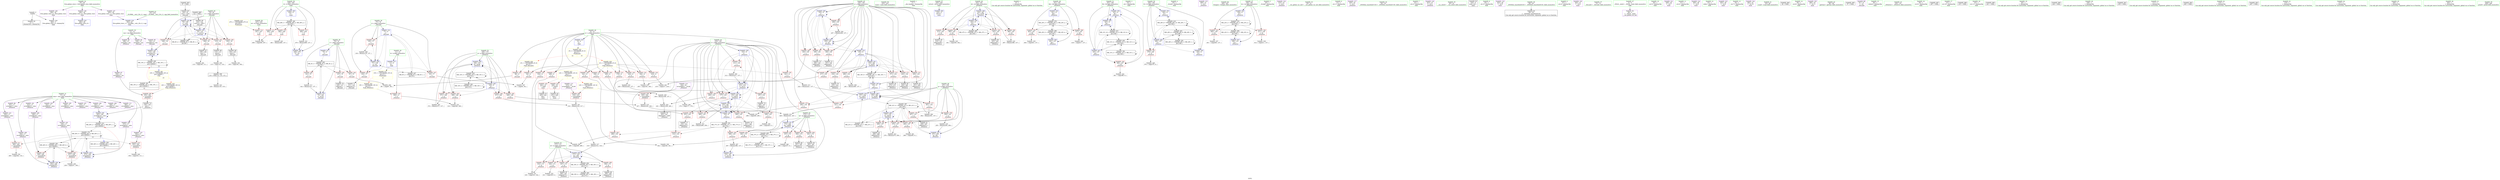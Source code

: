 digraph "SVFG" {
	label="SVFG";

	Node0x55d9db90cb70 [shape=record,color=grey,label="{NodeID: 0\nNullPtr}"];
	Node0x55d9db90cb70 -> Node0x55d9db925ab0[style=solid];
	Node0x55d9db90cb70 -> Node0x55d9db928e30[style=solid];
	Node0x55d9db95ecd0 [shape=record,color=yellow,style=double,label="{NodeID: 443\n10V_1 = ENCHI(MR_10V_0)\npts\{140000 \}\nFun[_Z5Solvev]}"];
	Node0x55d9db95ecd0 -> Node0x55d9db928140[style=dashed];
	Node0x55d9db948a80 [shape=record,color=black,label="{NodeID: 360\nMR_49V_3 = PHI(MR_49V_4, MR_49V_2, )\npts\{440 \}\n}"];
	Node0x55d9db948a80 -> Node0x55d9db9287c0[style=dashed];
	Node0x55d9db948a80 -> Node0x55d9db928890[style=dashed];
	Node0x55d9db948a80 -> Node0x55d9db928960[style=dashed];
	Node0x55d9db948a80 -> Node0x55d9db9330e0[style=dashed];
	Node0x55d9db927850 [shape=record,color=red,label="{NodeID: 194\n317\<--169\n\<--p\n_Z5Solvev\n}"];
	Node0x55d9db927850 -> Node0x55d9db935110[style=solid];
	Node0x55d9db924aa0 [shape=record,color=purple,label="{NodeID: 111\n360\<--17\narrayidx80\<--nma\n_Z5Solvev\n}"];
	Node0x55d9db922ce0 [shape=record,color=green,label="{NodeID: 28\n8\<--10\nn\<--n_field_insensitive\nGlob }"];
	Node0x55d9db922ce0 -> Node0x55d9db92a230[style=solid];
	Node0x55d9db922ce0 -> Node0x55d9db92a300[style=solid];
	Node0x55d9db922ce0 -> Node0x55d9db92a3d0[style=solid];
	Node0x55d9db922ce0 -> Node0x55d9db92a4a0[style=solid];
	Node0x55d9db922ce0 -> Node0x55d9db92a570[style=solid];
	Node0x55d9db922ce0 -> Node0x55d9db92a640[style=solid];
	Node0x55d9db922ce0 -> Node0x55d9db92a710[style=solid];
	Node0x55d9db922ce0 -> Node0x55d9db92a7e0[style=solid];
	Node0x55d9db922ce0 -> Node0x55d9db92a8b0[style=solid];
	Node0x55d9db922ce0 -> Node0x55d9db92a980[style=solid];
	Node0x55d9db922ce0 -> Node0x55d9db92aa50[style=solid];
	Node0x55d9db922ce0 -> Node0x55d9db92ab20[style=solid];
	Node0x55d9db922ce0 -> Node0x55d9db928a30[style=solid];
	Node0x55d9db935710 [shape=record,color=grey,label="{NodeID: 305\n199 = Binary(198, 137, )\n}"];
	Node0x55d9db935710 -> Node0x55d9db935410[style=solid];
	Node0x55d9db929000 [shape=record,color=blue,label="{NodeID: 222\n77\<--9\nj\<--\n_Z4Loadv\n}"];
	Node0x55d9db929000 -> Node0x55d9db92b0d0[style=dashed];
	Node0x55d9db929000 -> Node0x55d9db92b1a0[style=dashed];
	Node0x55d9db929000 -> Node0x55d9db92b270[style=dashed];
	Node0x55d9db929000 -> Node0x55d9db929340[style=dashed];
	Node0x55d9db929000 -> Node0x55d9db959dc0[style=dashed];
	Node0x55d9db92aa50 [shape=record,color=red,label="{NodeID: 139\n334\<--8\n\<--n\n_Z5Solvev\n}"];
	Node0x55d9db92aa50 -> Node0x55d9db937e10[style=solid];
	Node0x55d9db925540 [shape=record,color=green,label="{NodeID: 56\n432\<--433\nmain\<--main_field_insensitive\n}"];
	Node0x55d9db95ca90 [shape=record,color=yellow,style=double,label="{NodeID: 416\n2V_1 = ENCHI(MR_2V_0)\npts\{10 \}\nFun[main]|{<s0>14|<s1>15}}"];
	Node0x55d9db95ca90:s0 -> Node0x55d9db95dbd0[style=dashed,color=red];
	Node0x55d9db95ca90:s1 -> Node0x55d9db95e170[style=dashed,color=red];
	Node0x55d9db938110 [shape=record,color=grey,label="{NodeID: 333\n185 = cmp(183, 184, )\n}"];
	Node0x55d9db932580 [shape=record,color=blue,label="{NodeID: 250\n171\<--319\nni\<--add\n_Z5Solvev\n}"];
	Node0x55d9db932580 -> Node0x55d9db927ac0[style=dashed];
	Node0x55d9db932580 -> Node0x55d9db927b90[style=dashed];
	Node0x55d9db932580 -> Node0x55d9db927c60[style=dashed];
	Node0x55d9db932580 -> Node0x55d9db927d30[style=dashed];
	Node0x55d9db932580 -> Node0x55d9db932580[style=dashed];
	Node0x55d9db932580 -> Node0x55d9db947280[style=dashed];
	Node0x55d9db92c110 [shape=record,color=red,label="{NodeID: 167\n195\<--155\n\<--j\n_Z5Solvev\n}"];
	Node0x55d9db92c110 -> Node0x55d9db9265a0[style=solid];
	Node0x55d9db926cf0 [shape=record,color=black,label="{NodeID: 84\n272\<--271\nidxprom41\<--\n_Z5Solvev\n}"];
	Node0x55d9db8f4510 [shape=record,color=green,label="{NodeID: 1\n7\<--1\n__dso_handle\<--dummyObj\nGlob }"];
	Node0x55d9db948f80 [shape=record,color=black,label="{NodeID: 361\nMR_10V_2 = PHI(MR_10V_3, MR_10V_1, )\npts\{140000 \}\n|{<s0>14}}"];
	Node0x55d9db948f80:s0 -> Node0x55d9db95a790[style=dashed,color=red];
	Node0x55d9db927920 [shape=record,color=red,label="{NodeID: 195\n326\<--169\n\<--p\n_Z5Solvev\n}"];
	Node0x55d9db927920 -> Node0x55d9db936610[style=solid];
	Node0x55d9db924b70 [shape=record,color=purple,label="{NodeID: 112\n363\<--17\narrayidx82\<--nma\n_Z5Solvev\n}"];
	Node0x55d9db924b70 -> Node0x55d9db928620[style=solid];
	Node0x55d9db922d70 [shape=record,color=green,label="{NodeID: 29\n11\<--12\nk\<--k_field_insensitive\nGlob }"];
	Node0x55d9db922d70 -> Node0x55d9db92abf0[style=solid];
	Node0x55d9db922d70 -> Node0x55d9db928b30[style=solid];
	Node0x55d9db935890 [shape=record,color=grey,label="{NodeID: 306\n392 = Binary(391, 137, )\n}"];
	Node0x55d9db935890 -> Node0x55d9db932da0[style=solid];
	Node0x55d9db9290d0 [shape=record,color=blue,label="{NodeID: 223\n79\<--100\nc\<--conv\n_Z4Loadv\n}"];
	Node0x55d9db9290d0 -> Node0x55d9db92b340[style=dashed];
	Node0x55d9db9290d0 -> Node0x55d9db92b410[style=dashed];
	Node0x55d9db9290d0 -> Node0x55d9db92b4e0[style=dashed];
	Node0x55d9db9290d0 -> Node0x55d9db92b5b0[style=dashed];
	Node0x55d9db9290d0 -> Node0x55d9db9290d0[style=dashed];
	Node0x55d9db9290d0 -> Node0x55d9db9291a0[style=dashed];
	Node0x55d9db9290d0 -> Node0x55d9db95a290[style=dashed];
	Node0x55d9db92ab20 [shape=record,color=red,label="{NodeID: 140\n341\<--8\n\<--n\n_Z5Solvev\n}"];
	Node0x55d9db92ab20 -> Node0x55d9db938890[style=solid];
	Node0x55d9db925640 [shape=record,color=green,label="{NodeID: 57\n435\<--436\nretval\<--retval_field_insensitive\nmain\n}"];
	Node0x55d9db925640 -> Node0x55d9db932f40[style=solid];
	Node0x55d9db95d5b0 [shape=record,color=yellow,style=double,label="{NodeID: 417\n15V_1 = ENCHI(MR_15V_0)\npts\{12 \}\nFun[main]|{<s0>15}}"];
	Node0x55d9db95d5b0:s0 -> Node0x55d9db95e250[style=dashed,color=red];
	Node0x55d9db938290 [shape=record,color=grey,label="{NodeID: 334\n365 = cmp(364, 116, )\n}"];
	Node0x55d9db932650 [shape=record,color=blue,label="{NodeID: 251\n173\<--328\nnj\<--add64\n_Z5Solvev\n}"];
	Node0x55d9db932650 -> Node0x55d9db927e00[style=dashed];
	Node0x55d9db932650 -> Node0x55d9db927ed0[style=dashed];
	Node0x55d9db932650 -> Node0x55d9db927fa0[style=dashed];
	Node0x55d9db932650 -> Node0x55d9db928070[style=dashed];
	Node0x55d9db932650 -> Node0x55d9db932650[style=dashed];
	Node0x55d9db932650 -> Node0x55d9db947370[style=dashed];
	Node0x55d9db92c1e0 [shape=record,color=red,label="{NodeID: 168\n206\<--155\n\<--j\n_Z5Solvev\n}"];
	Node0x55d9db92c1e0 -> Node0x55d9db935590[style=solid];
	Node0x55d9db926dc0 [shape=record,color=black,label="{NodeID: 85\n314\<--313\nidxprom59\<--\n_Z5Solvev\n}"];
	Node0x55d9db8f7a40 [shape=record,color=green,label="{NodeID: 2\n9\<--1\n\<--dummyObj\nCan only get source location for instruction, argument, global var or function.}"];
	Node0x55d9db9279f0 [shape=record,color=red,label="{NodeID: 196\n371\<--169\n\<--p\n_Z5Solvev\n}"];
	Node0x55d9db9279f0 -> Node0x55d9db935290[style=solid];
	Node0x55d9db924c40 [shape=record,color=purple,label="{NodeID: 113\n315\<--19\narrayidx60\<--_ZL2di\n_Z5Solvev\n}"];
	Node0x55d9db924c40 -> Node0x55d9db9283b0[style=solid];
	Node0x55d9db922e00 [shape=record,color=green,label="{NodeID: 30\n13\<--14\nma\<--ma_field_insensitive\nGlob }"];
	Node0x55d9db922e00 -> Node0x55d9db927510[style=solid];
	Node0x55d9db922e00 -> Node0x55d9db9275e0[style=solid];
	Node0x55d9db922e00 -> Node0x55d9db923e70[style=solid];
	Node0x55d9db922e00 -> Node0x55d9db923f40[style=solid];
	Node0x55d9db935a10 [shape=record,color=grey,label="{NodeID: 307\n397 = Binary(396, 137, )\n}"];
	Node0x55d9db935a10 -> Node0x55d9db932e70[style=solid];
	Node0x55d9db9291a0 [shape=record,color=blue,label="{NodeID: 224\n79\<--123\nc\<--conv12\n_Z4Loadv\n}"];
	Node0x55d9db9291a0 -> Node0x55d9db92b340[style=dashed];
	Node0x55d9db9291a0 -> Node0x55d9db92b410[style=dashed];
	Node0x55d9db9291a0 -> Node0x55d9db92b4e0[style=dashed];
	Node0x55d9db9291a0 -> Node0x55d9db92b5b0[style=dashed];
	Node0x55d9db9291a0 -> Node0x55d9db9290d0[style=dashed];
	Node0x55d9db9291a0 -> Node0x55d9db9291a0[style=dashed];
	Node0x55d9db9291a0 -> Node0x55d9db95a290[style=dashed];
	Node0x55d9db92abf0 [shape=record,color=red,label="{NodeID: 141\n309\<--11\n\<--k\n_Z5Solvev\n}"];
	Node0x55d9db92abf0 -> Node0x55d9db937210[style=solid];
	Node0x55d9db925710 [shape=record,color=green,label="{NodeID: 58\n437\<--438\nnt\<--nt_field_insensitive\nmain\n}"];
	Node0x55d9db925710 -> Node0x55d9db9286f0[style=solid];
	Node0x55d9db938410 [shape=record,color=grey,label="{NodeID: 335\n404 = cmp(403, 137, )\n}"];
	Node0x55d9db932720 [shape=record,color=blue,label="{NodeID: 252\n167\<--9\nfb\<--\n_Z5Solvev\n}"];
	Node0x55d9db932720 -> Node0x55d9db9276b0[style=dashed];
	Node0x55d9db932720 -> Node0x55d9db932720[style=dashed];
	Node0x55d9db932720 -> Node0x55d9db932990[style=dashed];
	Node0x55d9db932720 -> Node0x55d9db957c80[style=dashed];
	Node0x55d9db932720 -> Node0x55d9db95c590[style=dashed];
	Node0x55d9db92c2b0 [shape=record,color=red,label="{NodeID: 169\n217\<--155\n\<--j\n_Z5Solvev\n}"];
	Node0x55d9db92c2b0 -> Node0x55d9db938e90[style=solid];
	Node0x55d9db926e90 [shape=record,color=black,label="{NodeID: 86\n323\<--322\nidxprom61\<--\n_Z5Solvev\n}"];
	Node0x55d9db90bd10 [shape=record,color=green,label="{NodeID: 3\n15\<--1\n.str\<--dummyObj\nGlob }"];
	Node0x55d9db949980 [shape=record,color=black,label="{NodeID: 363\nMR_40V_8 = PHI(MR_40V_7, MR_40V_6, )\npts\{180000 \}\n}"];
	Node0x55d9db949980 -> Node0x55d9db928210[style=dashed];
	Node0x55d9db949980 -> Node0x55d9db9282e0[style=dashed];
	Node0x55d9db949980 -> Node0x55d9db931a20[style=dashed];
	Node0x55d9db949980 -> Node0x55d9db931c90[style=dashed];
	Node0x55d9db949980 -> Node0x55d9db949980[style=dashed];
	Node0x55d9db949980 -> Node0x55d9db94d080[style=dashed];
	Node0x55d9db927ac0 [shape=record,color=red,label="{NodeID: 197\n330\<--171\n\<--ni\n_Z5Solvev\n}"];
	Node0x55d9db927ac0 -> Node0x55d9db937f90[style=solid];
	Node0x55d9db924d10 [shape=record,color=purple,label="{NodeID: 114\n324\<--20\narrayidx62\<--_ZL2dj\n_Z5Solvev\n}"];
	Node0x55d9db924d10 -> Node0x55d9db928480[style=solid];
	Node0x55d9db922ec0 [shape=record,color=green,label="{NodeID: 31\n17\<--18\nnma\<--nma_field_insensitive\nGlob }"];
	Node0x55d9db922ec0 -> Node0x55d9db9240e0[style=solid];
	Node0x55d9db922ec0 -> Node0x55d9db9241b0[style=solid];
	Node0x55d9db922ec0 -> Node0x55d9db924280[style=solid];
	Node0x55d9db922ec0 -> Node0x55d9db924350[style=solid];
	Node0x55d9db922ec0 -> Node0x55d9db924420[style=solid];
	Node0x55d9db922ec0 -> Node0x55d9db9244f0[style=solid];
	Node0x55d9db922ec0 -> Node0x55d9db9245c0[style=solid];
	Node0x55d9db922ec0 -> Node0x55d9db924690[style=solid];
	Node0x55d9db922ec0 -> Node0x55d9db924760[style=solid];
	Node0x55d9db922ec0 -> Node0x55d9db924830[style=solid];
	Node0x55d9db922ec0 -> Node0x55d9db924900[style=solid];
	Node0x55d9db922ec0 -> Node0x55d9db9249d0[style=solid];
	Node0x55d9db922ec0 -> Node0x55d9db924aa0[style=solid];
	Node0x55d9db922ec0 -> Node0x55d9db924b70[style=solid];
	Node0x55d9db935b90 [shape=record,color=grey,label="{NodeID: 308\n136 = Binary(135, 137, )\n}"];
	Node0x55d9db935b90 -> Node0x55d9db929340[style=solid];
	Node0x55d9db929270 [shape=record,color=blue,label="{NodeID: 225\n132\<--126\narrayidx14\<--\n_Z4Loadv\n}"];
	Node0x55d9db929270 -> Node0x55d9db929270[style=dashed];
	Node0x55d9db929270 -> Node0x55d9db95a790[style=dashed];
	Node0x55d9db92acc0 [shape=record,color=red,label="{NodeID: 142\n442\<--33\n\<--stdin\nmain\n}"];
	Node0x55d9db92acc0 -> Node0x55d9db9272a0[style=solid];
	Node0x55d9db9257e0 [shape=record,color=green,label="{NodeID: 59\n439\<--440\nit\<--it_field_insensitive\nmain\n}"];
	Node0x55d9db9257e0 -> Node0x55d9db9287c0[style=solid];
	Node0x55d9db9257e0 -> Node0x55d9db928890[style=solid];
	Node0x55d9db9257e0 -> Node0x55d9db928960[style=solid];
	Node0x55d9db9257e0 -> Node0x55d9db933010[style=solid];
	Node0x55d9db9257e0 -> Node0x55d9db9330e0[style=solid];
	Node0x55d9db95d770 [shape=record,color=yellow,style=double,label="{NodeID: 419\n47V_1 = ENCHI(MR_47V_0)\npts\{438 \}\nFun[main]}"];
	Node0x55d9db95d770 -> Node0x55d9db9286f0[style=dashed];
	Node0x55d9db938590 [shape=record,color=grey,label="{NodeID: 336\n238 = cmp(237, 106, )\n}"];
	Node0x55d9db9327f0 [shape=record,color=blue,label="{NodeID: 253\n165\<--9\nfr\<--\n_Z5Solvev\n}"];
	Node0x55d9db9327f0 -> Node0x55d9db95ac90[style=dashed];
	Node0x55d9db92c380 [shape=record,color=red,label="{NodeID: 170\n234\<--155\n\<--j\n_Z5Solvev\n}"];
	Node0x55d9db92c380 -> Node0x55d9db926810[style=solid];
	Node0x55d9db926f60 [shape=record,color=black,label="{NodeID: 87\n348\<--347\nidxprom72\<--\n_Z5Solvev\n}"];
	Node0x55d9db8f7f70 [shape=record,color=green,label="{NodeID: 4\n19\<--1\n_ZL2di\<--dummyObj\nGlob }"];
	Node0x55d9db927b90 [shape=record,color=red,label="{NodeID: 198\n333\<--171\n\<--ni\n_Z5Solvev\n}"];
	Node0x55d9db927b90 -> Node0x55d9db937e10[style=solid];
	Node0x55d9db924de0 [shape=record,color=purple,label="{NodeID: 115\n406\<--21\n\<--.str.1\n_Z5Solvev\n}"];
	Node0x55d9db922fc0 [shape=record,color=green,label="{NodeID: 32\n45\<--49\nllvm.global_ctors\<--llvm.global_ctors_field_insensitive\nGlob }"];
	Node0x55d9db922fc0 -> Node0x55d9db929f30[style=solid];
	Node0x55d9db922fc0 -> Node0x55d9db92a030[style=solid];
	Node0x55d9db922fc0 -> Node0x55d9db92a130[style=solid];
	Node0x55d9db935d10 [shape=record,color=grey,label="{NodeID: 309\n281 = Binary(280, 137, )\n}"];
	Node0x55d9db935d10 -> Node0x55d9db931e30[style=solid];
	Node0x55d9db929340 [shape=record,color=blue,label="{NodeID: 226\n77\<--136\nj\<--inc\n_Z4Loadv\n}"];
	Node0x55d9db929340 -> Node0x55d9db92b0d0[style=dashed];
	Node0x55d9db929340 -> Node0x55d9db92b1a0[style=dashed];
	Node0x55d9db929340 -> Node0x55d9db92b270[style=dashed];
	Node0x55d9db929340 -> Node0x55d9db929340[style=dashed];
	Node0x55d9db929340 -> Node0x55d9db959dc0[style=dashed];
	Node0x55d9db92ad90 [shape=record,color=red,label="{NodeID: 143\n448\<--38\n\<--stdout\nmain\n}"];
	Node0x55d9db92ad90 -> Node0x55d9db927370[style=solid];
	Node0x55d9db9258b0 [shape=record,color=green,label="{NodeID: 60\n446\<--447\nfreopen\<--freopen_field_insensitive\n}"];
	Node0x55d9db938710 [shape=record,color=grey,label="{NodeID: 337\n401 = cmp(400, 137, )\n}"];
	Node0x55d9db9328c0 [shape=record,color=blue,label="{NodeID: 254\n165\<--9\nfr\<--\n_Z5Solvev\n}"];
	Node0x55d9db9328c0 -> Node0x55d9db95ac90[style=dashed];
	Node0x55d9db92c450 [shape=record,color=red,label="{NodeID: 171\n243\<--155\n\<--j\n_Z5Solvev\n}"];
	Node0x55d9db92c450 -> Node0x55d9db9269b0[style=solid];
	Node0x55d9db927030 [shape=record,color=black,label="{NodeID: 88\n351\<--350\nidxprom74\<--\n_Z5Solvev\n}"];
	Node0x55d9db90c250 [shape=record,color=green,label="{NodeID: 5\n20\<--1\n_ZL2dj\<--dummyObj\nGlob }"];
	Node0x55d9db927c60 [shape=record,color=red,label="{NodeID: 199\n347\<--171\n\<--ni\n_Z5Solvev\n}"];
	Node0x55d9db927c60 -> Node0x55d9db926f60[style=solid];
	Node0x55d9db929710 [shape=record,color=purple,label="{NodeID: 116\n414\<--23\n\<--.str.2\n_Z5Solvev\n}"];
	Node0x55d9db9230c0 [shape=record,color=green,label="{NodeID: 33\n50\<--51\n__cxx_global_var_init\<--__cxx_global_var_init_field_insensitive\n}"];
	Node0x55d9db935e90 [shape=record,color=grey,label="{NodeID: 310\n261 = Binary(260, 256, )\n}"];
	Node0x55d9db935e90 -> Node0x55d9db931bc0[style=solid];
	Node0x55d9db929410 [shape=record,color=blue,label="{NodeID: 227\n75\<--142\ni\<--inc16\n_Z4Loadv\n}"];
	Node0x55d9db929410 -> Node0x55d9db947460[style=dashed];
	Node0x55d9db92ae60 [shape=record,color=red,label="{NodeID: 144\n87\<--75\n\<--i\n_Z4Loadv\n}"];
	Node0x55d9db92ae60 -> Node0x55d9db939490[style=solid];
	Node0x55d9db9259b0 [shape=record,color=green,label="{NodeID: 61\n47\<--478\n_GLOBAL__sub_I_ftc_0_1.cpp\<--_GLOBAL__sub_I_ftc_0_1.cpp_field_insensitive\n}"];
	Node0x55d9db9259b0 -> Node0x55d9db928d30[style=solid];
	Node0x55d9db938890 [shape=record,color=grey,label="{NodeID: 338\n342 = cmp(340, 341, )\n}"];
	Node0x55d9db932990 [shape=record,color=blue,label="{NodeID: 255\n167\<--9\nfb\<--\n_Z5Solvev\n}"];
	Node0x55d9db932990 -> Node0x55d9db95c590[style=dashed];
	Node0x55d9db92c520 [shape=record,color=red,label="{NodeID: 172\n250\<--155\n\<--j\n_Z5Solvev\n}"];
	Node0x55d9db92c520 -> Node0x55d9db926b50[style=solid];
	Node0x55d9db927100 [shape=record,color=black,label="{NodeID: 89\n359\<--358\nidxprom79\<--\n_Z5Solvev\n}"];
	Node0x55d9db90c2e0 [shape=record,color=green,label="{NodeID: 6\n21\<--1\n.str.1\<--dummyObj\nGlob }"];
	Node0x55d9db927d30 [shape=record,color=red,label="{NodeID: 200\n358\<--171\n\<--ni\n_Z5Solvev\n}"];
	Node0x55d9db927d30 -> Node0x55d9db927100[style=solid];
	Node0x55d9db9297e0 [shape=record,color=purple,label="{NodeID: 117\n420\<--25\n\<--.str.3\n_Z5Solvev\n}"];
	Node0x55d9db9231c0 [shape=record,color=green,label="{NodeID: 34\n54\<--55\n_ZNSt8ios_base4InitC1Ev\<--_ZNSt8ios_base4InitC1Ev_field_insensitive\n}"];
	Node0x55d9db936010 [shape=record,color=grey,label="{NodeID: 311\n142 = Binary(141, 137, )\n}"];
	Node0x55d9db936010 -> Node0x55d9db929410[style=solid];
	Node0x55d9db9294e0 [shape=record,color=blue,label="{NodeID: 228\n153\<--9\ni\<--\n_Z5Solvev\n}"];
	Node0x55d9db9294e0 -> Node0x55d9db92b680[style=dashed];
	Node0x55d9db9294e0 -> Node0x55d9db92b750[style=dashed];
	Node0x55d9db9294e0 -> Node0x55d9db92b820[style=dashed];
	Node0x55d9db9294e0 -> Node0x55d9db92b8f0[style=dashed];
	Node0x55d9db9294e0 -> Node0x55d9db9316e0[style=dashed];
	Node0x55d9db9294e0 -> Node0x55d9db931950[style=dashed];
	Node0x55d9db9294e0 -> Node0x55d9db9320a0[style=dashed];
	Node0x55d9db92af30 [shape=record,color=red,label="{NodeID: 145\n127\<--75\n\<--i\n_Z4Loadv\n}"];
	Node0x55d9db92af30 -> Node0x55d9db926190[style=solid];
	Node0x55d9db925ab0 [shape=record,color=black,label="{NodeID: 62\n2\<--3\ndummyVal\<--dummyVal\n}"];
	Node0x55d9db938a10 [shape=record,color=grey,label="{NodeID: 339\n412 = cmp(411, 137, )\n}"];
	Node0x55d9db932a60 [shape=record,color=blue,label="{NodeID: 256\n169\<--372\np\<--inc88\n_Z5Solvev\n}"];
	Node0x55d9db932a60 -> Node0x55d9db927780[style=dashed];
	Node0x55d9db932a60 -> Node0x55d9db927850[style=dashed];
	Node0x55d9db932a60 -> Node0x55d9db927920[style=dashed];
	Node0x55d9db932a60 -> Node0x55d9db9279f0[style=dashed];
	Node0x55d9db932a60 -> Node0x55d9db932a60[style=dashed];
	Node0x55d9db932a60 -> Node0x55d9db946d80[style=dashed];
	Node0x55d9db92c5f0 [shape=record,color=red,label="{NodeID: 173\n271\<--155\n\<--j\n_Z5Solvev\n}"];
	Node0x55d9db92c5f0 -> Node0x55d9db926cf0[style=solid];
	Node0x55d9db9271d0 [shape=record,color=black,label="{NodeID: 90\n362\<--361\nidxprom81\<--\n_Z5Solvev\n}"];
	Node0x55d9db909d80 [shape=record,color=green,label="{NodeID: 7\n23\<--1\n.str.2\<--dummyObj\nGlob }"];
	Node0x55d9db927e00 [shape=record,color=red,label="{NodeID: 201\n337\<--173\n\<--nj\n_Z5Solvev\n}"];
	Node0x55d9db927e00 -> Node0x55d9db938b90[style=solid];
	Node0x55d9db9298b0 [shape=record,color=purple,label="{NodeID: 118\n423\<--27\n\<--.str.4\n_Z5Solvev\n}"];
	Node0x55d9db9232c0 [shape=record,color=green,label="{NodeID: 35\n60\<--61\n__cxa_atexit\<--__cxa_atexit_field_insensitive\n}"];
	Node0x55d9db936190 [shape=record,color=grey,label="{NodeID: 312\n276 = Binary(275, 256, )\n}"];
	Node0x55d9db936190 -> Node0x55d9db931d60[style=solid];
	Node0x55d9db9295b0 [shape=record,color=blue,label="{NodeID: 229\n155\<--9\nj\<--\n_Z5Solvev\n}"];
	Node0x55d9db9295b0 -> Node0x55d9db92bf70[style=dashed];
	Node0x55d9db9295b0 -> Node0x55d9db92c040[style=dashed];
	Node0x55d9db9295b0 -> Node0x55d9db92c110[style=dashed];
	Node0x55d9db9295b0 -> Node0x55d9db92c1e0[style=dashed];
	Node0x55d9db9295b0 -> Node0x55d9db9295b0[style=dashed];
	Node0x55d9db9295b0 -> Node0x55d9db931610[style=dashed];
	Node0x55d9db9295b0 -> Node0x55d9db9317b0[style=dashed];
	Node0x55d9db92b000 [shape=record,color=red,label="{NodeID: 146\n141\<--75\n\<--i\n_Z4Loadv\n}"];
	Node0x55d9db92b000 -> Node0x55d9db936010[style=solid];
	Node0x55d9db925bb0 [shape=record,color=black,label="{NodeID: 63\n434\<--9\nmain_ret\<--\nmain\n}"];
	Node0x55d9db95daf0 [shape=record,color=yellow,style=double,label="{NodeID: 423\n12V_1 = ENCHI(MR_12V_0)\npts\{1 \}\nFun[main]|{|<s2>15}}"];
	Node0x55d9db95daf0 -> Node0x55d9db92acc0[style=dashed];
	Node0x55d9db95daf0 -> Node0x55d9db92ad90[style=dashed];
	Node0x55d9db95daf0:s2 -> Node0x55d9db95e060[style=dashed,color=red];
	Node0x55d9db938b90 [shape=record,color=grey,label="{NodeID: 340\n338 = cmp(337, 9, )\n}"];
	Node0x55d9db932b30 [shape=record,color=blue,label="{NodeID: 257\n159\<--137\nhr\<--\n_Z5Solvev\n}"];
	Node0x55d9db932b30 -> Node0x55d9db956880[style=dashed];
	Node0x55d9db92c6c0 [shape=record,color=red,label="{NodeID: 174\n280\<--155\n\<--j\n_Z5Solvev\n}"];
	Node0x55d9db92c6c0 -> Node0x55d9db935d10[style=solid];
	Node0x55d9db9272a0 [shape=record,color=black,label="{NodeID: 91\n445\<--442\ncall\<--\nmain\n}"];
	Node0x55d9db909e10 [shape=record,color=green,label="{NodeID: 8\n25\<--1\n.str.3\<--dummyObj\nGlob }"];
	Node0x55d9db927ed0 [shape=record,color=red,label="{NodeID: 202\n340\<--173\n\<--nj\n_Z5Solvev\n}"];
	Node0x55d9db927ed0 -> Node0x55d9db938890[style=solid];
	Node0x55d9db929980 [shape=record,color=purple,label="{NodeID: 119\n443\<--29\n\<--.str.5\nmain\n}"];
	Node0x55d9db9233c0 [shape=record,color=green,label="{NodeID: 36\n59\<--65\n_ZNSt8ios_base4InitD1Ev\<--_ZNSt8ios_base4InitD1Ev_field_insensitive\n}"];
	Node0x55d9db9233c0 -> Node0x55d9db925c80[style=solid];
	Node0x55d9db936310 [shape=record,color=grey,label="{NodeID: 313\n222 = Binary(221, 137, )\n}"];
	Node0x55d9db936310 -> Node0x55d9db931880[style=solid];
	Node0x55d9db931580 [shape=record,color=blue,label="{NodeID: 230\n203\<--194\narrayidx10\<--conv\n_Z5Solvev\n}"];
	Node0x55d9db931580 -> Node0x55d9db931580[style=dashed];
	Node0x55d9db931580 -> Node0x55d9db95c090[style=dashed];
	Node0x55d9db92b0d0 [shape=record,color=red,label="{NodeID: 147\n93\<--77\n\<--j\n_Z4Loadv\n}"];
	Node0x55d9db92b0d0 -> Node0x55d9db939610[style=solid];
	Node0x55d9db925c80 [shape=record,color=black,label="{NodeID: 64\n58\<--59\n\<--_ZNSt8ios_base4InitD1Ev\nCan only get source location for instruction, argument, global var or function.}"];
	Node0x55d9db95dbd0 [shape=record,color=yellow,style=double,label="{NodeID: 424\n2V_1 = ENCHI(MR_2V_0)\npts\{10 \}\nFun[_Z4Loadv]}"];
	Node0x55d9db95dbd0 -> Node0x55d9db92a230[style=dashed];
	Node0x55d9db95dbd0 -> Node0x55d9db92a300[style=dashed];
	Node0x55d9db938d10 [shape=record,color=grey,label="{NodeID: 341\n266 = cmp(265, 9, )\n}"];
	Node0x55d9db932c00 [shape=record,color=blue,label="{NodeID: 258\n161\<--137\nhb\<--\n_Z5Solvev\n}"];
	Node0x55d9db932c00 -> Node0x55d9db956d80[style=dashed];
	Node0x55d9db92c790 [shape=record,color=red,label="{NodeID: 175\n294\<--155\n\<--j\n_Z5Solvev\n}"];
	Node0x55d9db92c790 -> Node0x55d9db937810[style=solid];
	Node0x55d9db927370 [shape=record,color=black,label="{NodeID: 92\n451\<--448\ncall1\<--\nmain\n}"];
	Node0x55d9db8f80c0 [shape=record,color=green,label="{NodeID: 9\n27\<--1\n.str.4\<--dummyObj\nGlob }"];
	Node0x55d9db927fa0 [shape=record,color=red,label="{NodeID: 203\n350\<--173\n\<--nj\n_Z5Solvev\n}"];
	Node0x55d9db927fa0 -> Node0x55d9db927030[style=solid];
	Node0x55d9db929a50 [shape=record,color=purple,label="{NodeID: 120\n444\<--31\n\<--.str.6\nmain\n}"];
	Node0x55d9db9234c0 [shape=record,color=green,label="{NodeID: 37\n72\<--73\n_Z4Loadv\<--_Z4Loadv_field_insensitive\n}"];
	Node0x55d9db936490 [shape=record,color=grey,label="{NodeID: 314\n328 = Binary(321, 327, )\n}"];
	Node0x55d9db936490 -> Node0x55d9db932650[style=solid];
	Node0x55d9db931610 [shape=record,color=blue,label="{NodeID: 231\n155\<--207\nj\<--inc\n_Z5Solvev\n}"];
	Node0x55d9db931610 -> Node0x55d9db92bf70[style=dashed];
	Node0x55d9db931610 -> Node0x55d9db92c040[style=dashed];
	Node0x55d9db931610 -> Node0x55d9db92c110[style=dashed];
	Node0x55d9db931610 -> Node0x55d9db92c1e0[style=dashed];
	Node0x55d9db931610 -> Node0x55d9db9295b0[style=dashed];
	Node0x55d9db931610 -> Node0x55d9db931610[style=dashed];
	Node0x55d9db931610 -> Node0x55d9db9317b0[style=dashed];
	Node0x55d9db92b1a0 [shape=record,color=red,label="{NodeID: 148\n130\<--77\n\<--j\n_Z4Loadv\n}"];
	Node0x55d9db92b1a0 -> Node0x55d9db926260[style=solid];
	Node0x55d9db925d80 [shape=record,color=black,label="{NodeID: 65\n100\<--97\nconv\<--call4\n_Z4Loadv\n}"];
	Node0x55d9db925d80 -> Node0x55d9db9290d0[style=solid];
	Node0x55d9db938e90 [shape=record,color=grey,label="{NodeID: 342\n219 = cmp(217, 218, )\n}"];
	Node0x55d9db932cd0 [shape=record,color=blue,label="{NodeID: 259\n163\<--387\ndr\<--inc96\n_Z5Solvev\n}"];
	Node0x55d9db932cd0 -> Node0x55d9db92d150[style=dashed];
	Node0x55d9db932cd0 -> Node0x55d9db92d220[style=dashed];
	Node0x55d9db932cd0 -> Node0x55d9db92d2f0[style=dashed];
	Node0x55d9db932cd0 -> Node0x55d9db92d3c0[style=dashed];
	Node0x55d9db932cd0 -> Node0x55d9db932240[style=dashed];
	Node0x55d9db932cd0 -> Node0x55d9db932cd0[style=dashed];
	Node0x55d9db932cd0 -> Node0x55d9db94ee80[style=dashed];
	Node0x55d9db92c860 [shape=record,color=red,label="{NodeID: 176\n321\<--155\n\<--j\n_Z5Solvev\n}"];
	Node0x55d9db92c860 -> Node0x55d9db936490[style=solid];
	Node0x55d9db927440 [shape=record,color=purple,label="{NodeID: 93\n56\<--4\n\<--_ZStL8__ioinit\n__cxx_global_var_init\n}"];
	Node0x55d9db8f8150 [shape=record,color=green,label="{NodeID: 10\n29\<--1\n.str.5\<--dummyObj\nGlob }"];
	Node0x55d9db928070 [shape=record,color=red,label="{NodeID: 204\n361\<--173\n\<--nj\n_Z5Solvev\n}"];
	Node0x55d9db928070 -> Node0x55d9db9271d0[style=solid];
	Node0x55d9db929b20 [shape=record,color=purple,label="{NodeID: 121\n449\<--34\n\<--.str.7\nmain\n}"];
	Node0x55d9db9235c0 [shape=record,color=green,label="{NodeID: 38\n75\<--76\ni\<--i_field_insensitive\n_Z4Loadv\n}"];
	Node0x55d9db9235c0 -> Node0x55d9db92ae60[style=solid];
	Node0x55d9db9235c0 -> Node0x55d9db92af30[style=solid];
	Node0x55d9db9235c0 -> Node0x55d9db92b000[style=solid];
	Node0x55d9db9235c0 -> Node0x55d9db928f30[style=solid];
	Node0x55d9db9235c0 -> Node0x55d9db929410[style=solid];
	Node0x55d9db9619b0 [shape=record,color=yellow,style=double,label="{NodeID: 481\n10V_3 = CSCHI(MR_10V_2)\npts\{140000 \}\nCS[]|{|<s1>15}}"];
	Node0x55d9db9619b0 -> Node0x55d9db948f80[style=dashed];
	Node0x55d9db9619b0:s1 -> Node0x55d9db95ecd0[style=dashed,color=red];
	Node0x55d9db956880 [shape=record,color=black,label="{NodeID: 398\nMR_23V_5 = PHI(MR_23V_7, MR_23V_4, )\npts\{160 \}\n}"];
	Node0x55d9db956880 -> Node0x55d9db932b30[style=dashed];
	Node0x55d9db956880 -> Node0x55d9db94e480[style=dashed];
	Node0x55d9db956880 -> Node0x55d9db956880[style=dashed];
	Node0x55d9db936610 [shape=record,color=grey,label="{NodeID: 315\n327 = Binary(325, 326, )\n}"];
	Node0x55d9db936610 -> Node0x55d9db936490[style=solid];
	Node0x55d9db9316e0 [shape=record,color=blue,label="{NodeID: 232\n153\<--212\ni\<--inc12\n_Z5Solvev\n}"];
	Node0x55d9db9316e0 -> Node0x55d9db92b680[style=dashed];
	Node0x55d9db9316e0 -> Node0x55d9db92b750[style=dashed];
	Node0x55d9db9316e0 -> Node0x55d9db92b820[style=dashed];
	Node0x55d9db9316e0 -> Node0x55d9db92b8f0[style=dashed];
	Node0x55d9db9316e0 -> Node0x55d9db9316e0[style=dashed];
	Node0x55d9db9316e0 -> Node0x55d9db931950[style=dashed];
	Node0x55d9db9316e0 -> Node0x55d9db9320a0[style=dashed];
	Node0x55d9db92b270 [shape=record,color=red,label="{NodeID: 149\n135\<--77\n\<--j\n_Z4Loadv\n}"];
	Node0x55d9db92b270 -> Node0x55d9db935b90[style=solid];
	Node0x55d9db925e50 [shape=record,color=black,label="{NodeID: 66\n104\<--103\nconv5\<--\n_Z4Loadv\n}"];
	Node0x55d9db925e50 -> Node0x55d9db939010[style=solid];
	Node0x55d9db939010 [shape=record,color=grey,label="{NodeID: 343\n105 = cmp(104, 106, )\n}"];
	Node0x55d9db932da0 [shape=record,color=blue,label="{NodeID: 260\n155\<--392\nj\<--inc99\n_Z5Solvev\n}"];
	Node0x55d9db932da0 -> Node0x55d9db92c790[style=dashed];
	Node0x55d9db932da0 -> Node0x55d9db92c860[style=dashed];
	Node0x55d9db932da0 -> Node0x55d9db92c930[style=dashed];
	Node0x55d9db932da0 -> Node0x55d9db932da0[style=dashed];
	Node0x55d9db932da0 -> Node0x55d9db94df80[style=dashed];
	Node0x55d9db92c930 [shape=record,color=red,label="{NodeID: 177\n391\<--155\n\<--j\n_Z5Solvev\n}"];
	Node0x55d9db92c930 -> Node0x55d9db935890[style=solid];
	Node0x55d9db927510 [shape=record,color=purple,label="{NodeID: 94\n129\<--13\narrayidx\<--ma\n_Z4Loadv\n}"];
	Node0x55d9db8f7d90 [shape=record,color=green,label="{NodeID: 11\n31\<--1\n.str.6\<--dummyObj\nGlob }"];
	Node0x55d9db928140 [shape=record,color=red,label="{NodeID: 205\n193\<--192\n\<--arrayidx5\n_Z5Solvev\n}"];
	Node0x55d9db928140 -> Node0x55d9db9264d0[style=solid];
	Node0x55d9db929bf0 [shape=record,color=purple,label="{NodeID: 122\n450\<--36\n\<--.str.8\nmain\n}"];
	Node0x55d9db923690 [shape=record,color=green,label="{NodeID: 39\n77\<--78\nj\<--j_field_insensitive\n_Z4Loadv\n}"];
	Node0x55d9db923690 -> Node0x55d9db92b0d0[style=solid];
	Node0x55d9db923690 -> Node0x55d9db92b1a0[style=solid];
	Node0x55d9db923690 -> Node0x55d9db92b270[style=solid];
	Node0x55d9db923690 -> Node0x55d9db929000[style=solid];
	Node0x55d9db923690 -> Node0x55d9db929340[style=solid];
	Node0x55d9db956d80 [shape=record,color=black,label="{NodeID: 399\nMR_25V_5 = PHI(MR_25V_7, MR_25V_4, )\npts\{162 \}\n}"];
	Node0x55d9db956d80 -> Node0x55d9db932c00[style=dashed];
	Node0x55d9db956d80 -> Node0x55d9db94e980[style=dashed];
	Node0x55d9db956d80 -> Node0x55d9db956d80[style=dashed];
	Node0x55d9db936790 [shape=record,color=grey,label="{NodeID: 316\n225 = Binary(224, 137, )\n}"];
	Node0x55d9db936790 -> Node0x55d9db931950[style=solid];
	Node0x55d9db9317b0 [shape=record,color=blue,label="{NodeID: 233\n155\<--9\nj\<--\n_Z5Solvev\n}"];
	Node0x55d9db9317b0 -> Node0x55d9db92c2b0[style=dashed];
	Node0x55d9db9317b0 -> Node0x55d9db92c380[style=dashed];
	Node0x55d9db9317b0 -> Node0x55d9db92c450[style=dashed];
	Node0x55d9db9317b0 -> Node0x55d9db92c520[style=dashed];
	Node0x55d9db9317b0 -> Node0x55d9db92c5f0[style=dashed];
	Node0x55d9db9317b0 -> Node0x55d9db92c6c0[style=dashed];
	Node0x55d9db9317b0 -> Node0x55d9db931e30[style=dashed];
	Node0x55d9db9317b0 -> Node0x55d9db94df80[style=dashed];
	Node0x55d9db92b340 [shape=record,color=red,label="{NodeID: 150\n103\<--79\n\<--c\n_Z4Loadv\n}"];
	Node0x55d9db92b340 -> Node0x55d9db925e50[style=solid];
	Node0x55d9db925f20 [shape=record,color=black,label="{NodeID: 67\n109\<--108\nconv7\<--\n_Z4Loadv\n}"];
	Node0x55d9db925f20 -> Node0x55d9db939190[style=solid];
	Node0x55d9db939190 [shape=record,color=grey,label="{NodeID: 344\n110 = cmp(109, 111, )\n}"];
	Node0x55d9db932e70 [shape=record,color=blue,label="{NodeID: 261\n153\<--397\ni\<--inc102\n_Z5Solvev\n}"];
	Node0x55d9db932e70 -> Node0x55d9db94da80[style=dashed];
	Node0x55d9db92ca00 [shape=record,color=red,label="{NodeID: 178\n247\<--157\n\<--q\n_Z5Solvev\n}"];
	Node0x55d9db92ca00 -> Node0x55d9db926a80[style=solid];
	Node0x55d9db9275e0 [shape=record,color=purple,label="{NodeID: 95\n132\<--13\narrayidx14\<--ma\n_Z4Loadv\n}"];
	Node0x55d9db9275e0 -> Node0x55d9db929270[style=solid];
	Node0x55d9db8f7e60 [shape=record,color=green,label="{NodeID: 12\n33\<--1\nstdin\<--dummyObj\nGlob }"];
	Node0x55d9db928210 [shape=record,color=red,label="{NodeID: 206\n237\<--236\n\<--arrayidx25\n_Z5Solvev\n}"];
	Node0x55d9db928210 -> Node0x55d9db938590[style=solid];
	Node0x55d9db929cc0 [shape=record,color=purple,label="{NodeID: 123\n452\<--39\n\<--.str.9\nmain\n}"];
	Node0x55d9db923760 [shape=record,color=green,label="{NodeID: 40\n79\<--80\nc\<--c_field_insensitive\n_Z4Loadv\n}"];
	Node0x55d9db923760 -> Node0x55d9db92b340[style=solid];
	Node0x55d9db923760 -> Node0x55d9db92b410[style=solid];
	Node0x55d9db923760 -> Node0x55d9db92b4e0[style=solid];
	Node0x55d9db923760 -> Node0x55d9db92b5b0[style=solid];
	Node0x55d9db923760 -> Node0x55d9db9290d0[style=solid];
	Node0x55d9db923760 -> Node0x55d9db9291a0[style=solid];
	Node0x55d9db9777c0 [shape=record,color=black,label="{NodeID: 483\n97 = PHI()\n}"];
	Node0x55d9db9777c0 -> Node0x55d9db925d80[style=solid];
	Node0x55d9db936910 [shape=record,color=grey,label="{NodeID: 317\n319 = Binary(312, 318, )\n}"];
	Node0x55d9db936910 -> Node0x55d9db932580[style=solid];
	Node0x55d9db931880 [shape=record,color=blue,label="{NodeID: 234\n157\<--222\nq\<--sub17\n_Z5Solvev\n}"];
	Node0x55d9db931880 -> Node0x55d9db92e870[style=dashed];
	Node0x55d9db92b410 [shape=record,color=red,label="{NodeID: 151\n108\<--79\n\<--c\n_Z4Loadv\n}"];
	Node0x55d9db92b410 -> Node0x55d9db925f20[style=solid];
	Node0x55d9db925ff0 [shape=record,color=black,label="{NodeID: 68\n114\<--113\nconv9\<--\n_Z4Loadv\n}"];
	Node0x55d9db925ff0 -> Node0x55d9db939310[style=solid];
	Node0x55d9db939310 [shape=record,color=grey,label="{NodeID: 345\n115 = cmp(114, 116, )\n}"];
	Node0x55d9db939310 -> Node0x55d9db54c990[style=solid];
	Node0x55d9db932f40 [shape=record,color=blue,label="{NodeID: 262\n435\<--9\nretval\<--\nmain\n}"];
	Node0x55d9db92cad0 [shape=record,color=red,label="{NodeID: 179\n254\<--157\n\<--q\n_Z5Solvev\n}"];
	Node0x55d9db92cad0 -> Node0x55d9db936a90[style=solid];
	Node0x55d9db923e70 [shape=record,color=purple,label="{NodeID: 96\n189\<--13\narrayidx\<--ma\n_Z5Solvev\n}"];
	Node0x55d9db90be60 [shape=record,color=green,label="{NodeID: 13\n34\<--1\n.str.7\<--dummyObj\nGlob }"];
	Node0x55d9db94cb80 [shape=record,color=black,label="{NodeID: 373\nMR_21V_2 = PHI(MR_21V_7, MR_21V_1, )\npts\{158 \}\n}"];
	Node0x55d9db94cb80 -> Node0x55d9db931880[style=dashed];
	Node0x55d9db9282e0 [shape=record,color=red,label="{NodeID: 207\n246\<--245\n\<--arrayidx30\n_Z5Solvev\n}"];
	Node0x55d9db9282e0 -> Node0x55d9db931a20[style=solid];
	Node0x55d9db929d90 [shape=record,color=purple,label="{NodeID: 124\n462\<--41\n\<--.str.10\nmain\n}"];
	Node0x55d9db923830 [shape=record,color=green,label="{NodeID: 41\n83\<--84\nscanf\<--scanf_field_insensitive\n}"];
	Node0x55d9db978260 [shape=record,color=black,label="{NodeID: 484\n82 = PHI()\n}"];
	Node0x55d9db957780 [shape=record,color=black,label="{NodeID: 401\nMR_29V_4 = PHI(MR_29V_6, MR_29V_3, )\npts\{166 \}\n}"];
	Node0x55d9db957780 -> Node0x55d9db9323e0[style=dashed];
	Node0x55d9db957780 -> Node0x55d9db94f380[style=dashed];
	Node0x55d9db957780 -> Node0x55d9db957780[style=dashed];
	Node0x55d9db936a90 [shape=record,color=grey,label="{NodeID: 318\n255 = Binary(254, 256, )\n}"];
	Node0x55d9db936a90 -> Node0x55d9db931af0[style=solid];
	Node0x55d9db931950 [shape=record,color=blue,label="{NodeID: 235\n153\<--225\ni\<--sub18\n_Z5Solvev\n}"];
	Node0x55d9db931950 -> Node0x55d9db92b9c0[style=dashed];
	Node0x55d9db931950 -> Node0x55d9db92ba90[style=dashed];
	Node0x55d9db931950 -> Node0x55d9db92bb60[style=dashed];
	Node0x55d9db931950 -> Node0x55d9db92bc30[style=dashed];
	Node0x55d9db931950 -> Node0x55d9db931950[style=dashed];
	Node0x55d9db931950 -> Node0x55d9db931bc0[style=dashed];
	Node0x55d9db931950 -> Node0x55d9db9320a0[style=dashed];
	Node0x55d9db92b4e0 [shape=record,color=red,label="{NodeID: 152\n113\<--79\n\<--c\n_Z4Loadv\n}"];
	Node0x55d9db92b4e0 -> Node0x55d9db925ff0[style=solid];
	Node0x55d9db9260c0 [shape=record,color=black,label="{NodeID: 69\n123\<--122\nconv12\<--call11\n_Z4Loadv\n}"];
	Node0x55d9db9260c0 -> Node0x55d9db9291a0[style=solid];
	Node0x55d9db95e060 [shape=record,color=yellow,style=double,label="{NodeID: 429\n12V_1 = ENCHI(MR_12V_0)\npts\{1 \}\nFun[_Z5Solvev]}"];
	Node0x55d9db95e060 -> Node0x55d9db9283b0[style=dashed];
	Node0x55d9db95e060 -> Node0x55d9db928480[style=dashed];
	Node0x55d9db939490 [shape=record,color=grey,label="{NodeID: 346\n89 = cmp(87, 88, )\n}"];
	Node0x55d9db933010 [shape=record,color=blue,label="{NodeID: 263\n439\<--9\nit\<--\nmain\n}"];
	Node0x55d9db933010 -> Node0x55d9db948a80[style=dashed];
	Node0x55d9db92cba0 [shape=record,color=red,label="{NodeID: 180\n265\<--157\n\<--q\n_Z5Solvev\n}"];
	Node0x55d9db92cba0 -> Node0x55d9db938d10[style=solid];
	Node0x55d9db923f40 [shape=record,color=purple,label="{NodeID: 97\n192\<--13\narrayidx5\<--ma\n_Z5Solvev\n}"];
	Node0x55d9db923f40 -> Node0x55d9db928140[style=solid];
	Node0x55d9db90bf30 [shape=record,color=green,label="{NodeID: 14\n36\<--1\n.str.8\<--dummyObj\nGlob }"];
	Node0x55d9db94d080 [shape=record,color=black,label="{NodeID: 374\nMR_40V_5 = PHI(MR_40V_9, MR_40V_2, )\npts\{180000 \}\n|{|<s8>15}}"];
	Node0x55d9db94d080 -> Node0x55d9db928210[style=dashed];
	Node0x55d9db94d080 -> Node0x55d9db9282e0[style=dashed];
	Node0x55d9db94d080 -> Node0x55d9db928550[style=dashed];
	Node0x55d9db94d080 -> Node0x55d9db928620[style=dashed];
	Node0x55d9db94d080 -> Node0x55d9db931a20[style=dashed];
	Node0x55d9db94d080 -> Node0x55d9db931c90[style=dashed];
	Node0x55d9db94d080 -> Node0x55d9db949980[style=dashed];
	Node0x55d9db94d080 -> Node0x55d9db94d080[style=dashed];
	Node0x55d9db94d080:s8 -> Node0x55d9db948580[style=dashed,color=blue];
	Node0x55d9db9283b0 [shape=record,color=red,label="{NodeID: 208\n316\<--315\n\<--arrayidx60\n_Z5Solvev\n}"];
	Node0x55d9db9283b0 -> Node0x55d9db935110[style=solid];
	Node0x55d9db929e60 [shape=record,color=purple,label="{NodeID: 125\n466\<--43\n\<--.str.11\nmain\n}"];
	Node0x55d9db923930 [shape=record,color=green,label="{NodeID: 42\n98\<--99\ngetchar\<--getchar_field_insensitive\n}"];
	Node0x55d9db978330 [shape=record,color=black,label="{NodeID: 485\n57 = PHI()\n}"];
	Node0x55d9db957c80 [shape=record,color=black,label="{NodeID: 402\nMR_31V_4 = PHI(MR_31V_6, MR_31V_3, )\npts\{168 \}\n}"];
	Node0x55d9db957c80 -> Node0x55d9db932310[style=dashed];
	Node0x55d9db957c80 -> Node0x55d9db94f880[style=dashed];
	Node0x55d9db957c80 -> Node0x55d9db957c80[style=dashed];
	Node0x55d9db936c10 [shape=record,color=grey,label="{NodeID: 319\n387 = Binary(386, 137, )\n}"];
	Node0x55d9db936c10 -> Node0x55d9db932cd0[style=solid];
	Node0x55d9db931a20 [shape=record,color=blue,label="{NodeID: 236\n252\<--246\narrayidx34\<--\n_Z5Solvev\n}"];
	Node0x55d9db931a20 -> Node0x55d9db949980[style=dashed];
	Node0x55d9db92b5b0 [shape=record,color=red,label="{NodeID: 153\n126\<--79\n\<--c\n_Z4Loadv\n}"];
	Node0x55d9db92b5b0 -> Node0x55d9db929270[style=solid];
	Node0x55d9db926190 [shape=record,color=black,label="{NodeID: 70\n128\<--127\nidxprom\<--\n_Z4Loadv\n}"];
	Node0x55d9db95e170 [shape=record,color=yellow,style=double,label="{NodeID: 430\n2V_1 = ENCHI(MR_2V_0)\npts\{10 \}\nFun[_Z5Solvev]}"];
	Node0x55d9db95e170 -> Node0x55d9db92a3d0[style=dashed];
	Node0x55d9db95e170 -> Node0x55d9db92a4a0[style=dashed];
	Node0x55d9db95e170 -> Node0x55d9db92a570[style=dashed];
	Node0x55d9db95e170 -> Node0x55d9db92a640[style=dashed];
	Node0x55d9db95e170 -> Node0x55d9db92a710[style=dashed];
	Node0x55d9db95e170 -> Node0x55d9db92a7e0[style=dashed];
	Node0x55d9db95e170 -> Node0x55d9db92a8b0[style=dashed];
	Node0x55d9db95e170 -> Node0x55d9db92a980[style=dashed];
	Node0x55d9db95e170 -> Node0x55d9db92aa50[style=dashed];
	Node0x55d9db95e170 -> Node0x55d9db92ab20[style=dashed];
	Node0x55d9db939610 [shape=record,color=grey,label="{NodeID: 347\n95 = cmp(93, 94, )\n}"];
	Node0x55d9db9330e0 [shape=record,color=blue,label="{NodeID: 264\n439\<--470\nit\<--inc\nmain\n}"];
	Node0x55d9db9330e0 -> Node0x55d9db948a80[style=dashed];
	Node0x55d9db92cc70 [shape=record,color=red,label="{NodeID: 181\n268\<--157\n\<--q\n_Z5Solvev\n}"];
	Node0x55d9db92cc70 -> Node0x55d9db926c20[style=solid];
	Node0x55d9db924010 [shape=record,color=purple,label="{NodeID: 98\n81\<--15\n\<--.str\n_Z4Loadv\n}"];
	Node0x55d9db90c000 [shape=record,color=green,label="{NodeID: 15\n38\<--1\nstdout\<--dummyObj\nGlob }"];
	Node0x55d9db928480 [shape=record,color=red,label="{NodeID: 209\n325\<--324\n\<--arrayidx62\n_Z5Solvev\n}"];
	Node0x55d9db928480 -> Node0x55d9db936610[style=solid];
	Node0x55d9db929f30 [shape=record,color=purple,label="{NodeID: 126\n482\<--45\nllvm.global_ctors_0\<--llvm.global_ctors\nGlob }"];
	Node0x55d9db929f30 -> Node0x55d9db928c30[style=solid];
	Node0x55d9db923a30 [shape=record,color=green,label="{NodeID: 43\n150\<--151\n_Z5Solvev\<--_Z5Solvev_field_insensitive\n}"];
	Node0x55d9db978400 [shape=record,color=black,label="{NodeID: 486\n122 = PHI()\n}"];
	Node0x55d9db978400 -> Node0x55d9db9260c0[style=solid];
	Node0x55d9db946d80 [shape=record,color=black,label="{NodeID: 403\nMR_33V_4 = PHI(MR_33V_6, MR_33V_3, )\npts\{170 \}\n}"];
	Node0x55d9db946d80 -> Node0x55d9db9324b0[style=dashed];
	Node0x55d9db946d80 -> Node0x55d9db94fd80[style=dashed];
	Node0x55d9db946d80 -> Node0x55d9db946d80[style=dashed];
	Node0x55d9db936d90 [shape=record,color=grey,label="{NodeID: 320\n461 = Binary(460, 137, )\n}"];
	Node0x55d9db931af0 [shape=record,color=blue,label="{NodeID: 237\n157\<--255\nq\<--dec\n_Z5Solvev\n}"];
	Node0x55d9db931af0 -> Node0x55d9db92e870[style=dashed];
	Node0x55d9db92b680 [shape=record,color=red,label="{NodeID: 154\n177\<--153\n\<--i\n_Z5Solvev\n}"];
	Node0x55d9db92b680 -> Node0x55d9db939790[style=solid];
	Node0x55d9db926260 [shape=record,color=black,label="{NodeID: 71\n131\<--130\nidxprom13\<--\n_Z4Loadv\n}"];
	Node0x55d9db95e250 [shape=record,color=yellow,style=double,label="{NodeID: 431\n15V_1 = ENCHI(MR_15V_0)\npts\{12 \}\nFun[_Z5Solvev]}"];
	Node0x55d9db95e250 -> Node0x55d9db92abf0[style=dashed];
	Node0x55d9db939790 [shape=record,color=grey,label="{NodeID: 348\n179 = cmp(177, 178, )\n}"];
	Node0x55d9db92cd40 [shape=record,color=red,label="{NodeID: 182\n275\<--157\n\<--q\n_Z5Solvev\n}"];
	Node0x55d9db92cd40 -> Node0x55d9db936190[style=solid];
	Node0x55d9db9240e0 [shape=record,color=purple,label="{NodeID: 99\n197\<--17\narrayidx7\<--nma\n_Z5Solvev\n}"];
	Node0x55d9db90aed0 [shape=record,color=green,label="{NodeID: 16\n39\<--1\n.str.9\<--dummyObj\nGlob }"];
	Node0x55d9db94da80 [shape=record,color=black,label="{NodeID: 376\nMR_17V_10 = PHI(MR_17V_11, MR_17V_9, )\npts\{154 \}\n}"];
	Node0x55d9db94da80 -> Node0x55d9db92bd00[style=dashed];
	Node0x55d9db94da80 -> Node0x55d9db92bdd0[style=dashed];
	Node0x55d9db94da80 -> Node0x55d9db92bea0[style=dashed];
	Node0x55d9db94da80 -> Node0x55d9db932e70[style=dashed];
	Node0x55d9db928550 [shape=record,color=red,label="{NodeID: 210\n353\<--352\n\<--arrayidx75\n_Z5Solvev\n}"];
	Node0x55d9db928550 -> Node0x55d9db937990[style=solid];
	Node0x55d9db92a030 [shape=record,color=purple,label="{NodeID: 127\n483\<--45\nllvm.global_ctors_1\<--llvm.global_ctors\nGlob }"];
	Node0x55d9db92a030 -> Node0x55d9db928d30[style=solid];
	Node0x55d9db923b30 [shape=record,color=green,label="{NodeID: 44\n153\<--154\ni\<--i_field_insensitive\n_Z5Solvev\n}"];
	Node0x55d9db923b30 -> Node0x55d9db92b680[style=solid];
	Node0x55d9db923b30 -> Node0x55d9db92b750[style=solid];
	Node0x55d9db923b30 -> Node0x55d9db92b820[style=solid];
	Node0x55d9db923b30 -> Node0x55d9db92b8f0[style=solid];
	Node0x55d9db923b30 -> Node0x55d9db92b9c0[style=solid];
	Node0x55d9db923b30 -> Node0x55d9db92ba90[style=solid];
	Node0x55d9db923b30 -> Node0x55d9db92bb60[style=solid];
	Node0x55d9db923b30 -> Node0x55d9db92bc30[style=solid];
	Node0x55d9db923b30 -> Node0x55d9db92bd00[style=solid];
	Node0x55d9db923b30 -> Node0x55d9db92bdd0[style=solid];
	Node0x55d9db923b30 -> Node0x55d9db92bea0[style=solid];
	Node0x55d9db923b30 -> Node0x55d9db9294e0[style=solid];
	Node0x55d9db923b30 -> Node0x55d9db9316e0[style=solid];
	Node0x55d9db923b30 -> Node0x55d9db931950[style=solid];
	Node0x55d9db923b30 -> Node0x55d9db931bc0[style=solid];
	Node0x55d9db923b30 -> Node0x55d9db9320a0[style=solid];
	Node0x55d9db923b30 -> Node0x55d9db932e70[style=solid];
	Node0x55d9db978560 [shape=record,color=black,label="{NodeID: 487\n407 = PHI()\n}"];
	Node0x55d9db947280 [shape=record,color=black,label="{NodeID: 404\nMR_35V_4 = PHI(MR_35V_5, MR_35V_3, )\npts\{172 \}\n}"];
	Node0x55d9db947280 -> Node0x55d9db932580[style=dashed];
	Node0x55d9db947280 -> Node0x55d9db92d970[style=dashed];
	Node0x55d9db947280 -> Node0x55d9db947280[style=dashed];
	Node0x55d9db936f10 [shape=record,color=grey,label="{NodeID: 321\n470 = Binary(469, 137, )\n}"];
	Node0x55d9db936f10 -> Node0x55d9db9330e0[style=solid];
	Node0x55d9db931bc0 [shape=record,color=blue,label="{NodeID: 238\n153\<--261\ni\<--dec36\n_Z5Solvev\n}"];
	Node0x55d9db931bc0 -> Node0x55d9db92b9c0[style=dashed];
	Node0x55d9db931bc0 -> Node0x55d9db92ba90[style=dashed];
	Node0x55d9db931bc0 -> Node0x55d9db92bb60[style=dashed];
	Node0x55d9db931bc0 -> Node0x55d9db92bc30[style=dashed];
	Node0x55d9db931bc0 -> Node0x55d9db931950[style=dashed];
	Node0x55d9db931bc0 -> Node0x55d9db931bc0[style=dashed];
	Node0x55d9db931bc0 -> Node0x55d9db9320a0[style=dashed];
	Node0x55d9db92b750 [shape=record,color=red,label="{NodeID: 155\n187\<--153\n\<--i\n_Z5Solvev\n}"];
	Node0x55d9db92b750 -> Node0x55d9db926330[style=solid];
	Node0x55d9db926330 [shape=record,color=black,label="{NodeID: 72\n188\<--187\nidxprom\<--\n_Z5Solvev\n}"];
	Node0x55d9db939910 [shape=record,color=grey,label="{NodeID: 349\n458 = cmp(456, 457, )\n}"];
	Node0x55d9db92ce10 [shape=record,color=red,label="{NodeID: 183\n400\<--159\n\<--hr\n_Z5Solvev\n}"];
	Node0x55d9db92ce10 -> Node0x55d9db938710[style=solid];
	Node0x55d9db9241b0 [shape=record,color=purple,label="{NodeID: 100\n203\<--17\narrayidx10\<--nma\n_Z5Solvev\n}"];
	Node0x55d9db9241b0 -> Node0x55d9db931580[style=solid];
	Node0x55d9db90afa0 [shape=record,color=green,label="{NodeID: 17\n41\<--1\n.str.10\<--dummyObj\nGlob }"];
	Node0x55d9db94df80 [shape=record,color=black,label="{NodeID: 377\nMR_19V_9 = PHI(MR_19V_11, MR_19V_7, )\npts\{156 \}\n}"];
	Node0x55d9db94df80 -> Node0x55d9db932170[style=dashed];
	Node0x55d9db928620 [shape=record,color=red,label="{NodeID: 211\n364\<--363\n\<--arrayidx82\n_Z5Solvev\n}"];
	Node0x55d9db928620 -> Node0x55d9db938290[style=solid];
	Node0x55d9db92a130 [shape=record,color=purple,label="{NodeID: 128\n484\<--45\nllvm.global_ctors_2\<--llvm.global_ctors\nGlob }"];
	Node0x55d9db92a130 -> Node0x55d9db928e30[style=solid];
	Node0x55d9db923c00 [shape=record,color=green,label="{NodeID: 45\n155\<--156\nj\<--j_field_insensitive\n_Z5Solvev\n}"];
	Node0x55d9db923c00 -> Node0x55d9db92bf70[style=solid];
	Node0x55d9db923c00 -> Node0x55d9db92c040[style=solid];
	Node0x55d9db923c00 -> Node0x55d9db92c110[style=solid];
	Node0x55d9db923c00 -> Node0x55d9db92c1e0[style=solid];
	Node0x55d9db923c00 -> Node0x55d9db92c2b0[style=solid];
	Node0x55d9db923c00 -> Node0x55d9db92c380[style=solid];
	Node0x55d9db923c00 -> Node0x55d9db92c450[style=solid];
	Node0x55d9db923c00 -> Node0x55d9db92c520[style=solid];
	Node0x55d9db923c00 -> Node0x55d9db92c5f0[style=solid];
	Node0x55d9db923c00 -> Node0x55d9db92c6c0[style=solid];
	Node0x55d9db923c00 -> Node0x55d9db92c790[style=solid];
	Node0x55d9db923c00 -> Node0x55d9db92c860[style=solid];
	Node0x55d9db923c00 -> Node0x55d9db92c930[style=solid];
	Node0x55d9db923c00 -> Node0x55d9db9295b0[style=solid];
	Node0x55d9db923c00 -> Node0x55d9db931610[style=solid];
	Node0x55d9db923c00 -> Node0x55d9db9317b0[style=solid];
	Node0x55d9db923c00 -> Node0x55d9db931e30[style=solid];
	Node0x55d9db923c00 -> Node0x55d9db932170[style=solid];
	Node0x55d9db923c00 -> Node0x55d9db932da0[style=solid];
	Node0x55d9db978630 [shape=record,color=black,label="{NodeID: 488\n415 = PHI()\n}"];
	Node0x55d9db947370 [shape=record,color=black,label="{NodeID: 405\nMR_37V_4 = PHI(MR_37V_5, MR_37V_3, )\npts\{174 \}\n}"];
	Node0x55d9db947370 -> Node0x55d9db932650[style=dashed];
	Node0x55d9db947370 -> Node0x55d9db92de70[style=dashed];
	Node0x55d9db947370 -> Node0x55d9db947370[style=dashed];
	Node0x55d9db937090 [shape=record,color=grey,label="{NodeID: 322\n120 = Binary(118, 119, )\n}"];
	Node0x55d9db931c90 [shape=record,color=blue,label="{NodeID: 239\n273\<--106\narrayidx42\<--\n_Z5Solvev\n}"];
	Node0x55d9db931c90 -> Node0x55d9db931c90[style=dashed];
	Node0x55d9db931c90 -> Node0x55d9db94d080[style=dashed];
	Node0x55d9db92b820 [shape=record,color=red,label="{NodeID: 156\n200\<--153\n\<--i\n_Z5Solvev\n}"];
	Node0x55d9db92b820 -> Node0x55d9db935410[style=solid];
	Node0x55d9db926400 [shape=record,color=black,label="{NodeID: 73\n191\<--190\nidxprom4\<--\n_Z5Solvev\n}"];
	Node0x55d9db939a90 [shape=record,color=grey,label="{NodeID: 350\n290 = cmp(288, 289, )\n}"];
	Node0x55d9db92cee0 [shape=record,color=red,label="{NodeID: 184\n411\<--159\n\<--hr\n_Z5Solvev\n}"];
	Node0x55d9db92cee0 -> Node0x55d9db938a10[style=solid];
	Node0x55d9db924280 [shape=record,color=purple,label="{NodeID: 101\n233\<--17\narrayidx23\<--nma\n_Z5Solvev\n}"];
	Node0x55d9db90b070 [shape=record,color=green,label="{NodeID: 18\n43\<--1\n.str.11\<--dummyObj\nGlob }"];
	Node0x55d9db94e480 [shape=record,color=black,label="{NodeID: 378\nMR_23V_3 = PHI(MR_23V_4, MR_23V_2, )\npts\{160 \}\n}"];
	Node0x55d9db94e480 -> Node0x55d9db92ce10[style=dashed];
	Node0x55d9db94e480 -> Node0x55d9db92cee0[style=dashed];
	Node0x55d9db94e480 -> Node0x55d9db94e480[style=dashed];
	Node0x55d9db94e480 -> Node0x55d9db956880[style=dashed];
	Node0x55d9db9286f0 [shape=record,color=red,label="{NodeID: 212\n457\<--437\n\<--nt\nmain\n}"];
	Node0x55d9db9286f0 -> Node0x55d9db939910[style=solid];
	Node0x55d9db92a230 [shape=record,color=red,label="{NodeID: 129\n88\<--8\n\<--n\n_Z4Loadv\n}"];
	Node0x55d9db92a230 -> Node0x55d9db939490[style=solid];
	Node0x55d9db923cd0 [shape=record,color=green,label="{NodeID: 46\n157\<--158\nq\<--q_field_insensitive\n_Z5Solvev\n}"];
	Node0x55d9db923cd0 -> Node0x55d9db92ca00[style=solid];
	Node0x55d9db923cd0 -> Node0x55d9db92cad0[style=solid];
	Node0x55d9db923cd0 -> Node0x55d9db92cba0[style=solid];
	Node0x55d9db923cd0 -> Node0x55d9db92cc70[style=solid];
	Node0x55d9db923cd0 -> Node0x55d9db92cd40[style=solid];
	Node0x55d9db923cd0 -> Node0x55d9db931880[style=solid];
	Node0x55d9db923cd0 -> Node0x55d9db931af0[style=solid];
	Node0x55d9db923cd0 -> Node0x55d9db931d60[style=solid];
	Node0x55d9db978700 [shape=record,color=black,label="{NodeID: 489\n421 = PHI()\n}"];
	Node0x55d9db947460 [shape=record,color=black,label="{NodeID: 406\nMR_4V_3 = PHI(MR_4V_4, MR_4V_2, )\npts\{76 \}\n}"];
	Node0x55d9db947460 -> Node0x55d9db92ae60[style=dashed];
	Node0x55d9db947460 -> Node0x55d9db92af30[style=dashed];
	Node0x55d9db947460 -> Node0x55d9db92b000[style=dashed];
	Node0x55d9db947460 -> Node0x55d9db929410[style=dashed];
	Node0x55d9db937210 [shape=record,color=grey,label="{NodeID: 323\n310 = cmp(308, 309, )\n}"];
	Node0x55d9db931d60 [shape=record,color=blue,label="{NodeID: 240\n157\<--276\nq\<--dec43\n_Z5Solvev\n}"];
	Node0x55d9db931d60 -> Node0x55d9db92cba0[style=dashed];
	Node0x55d9db931d60 -> Node0x55d9db92cc70[style=dashed];
	Node0x55d9db931d60 -> Node0x55d9db92cd40[style=dashed];
	Node0x55d9db931d60 -> Node0x55d9db931d60[style=dashed];
	Node0x55d9db931d60 -> Node0x55d9db94cb80[style=dashed];
	Node0x55d9db92b8f0 [shape=record,color=red,label="{NodeID: 157\n211\<--153\n\<--i\n_Z5Solvev\n}"];
	Node0x55d9db92b8f0 -> Node0x55d9db934f90[style=solid];
	Node0x55d9db9264d0 [shape=record,color=black,label="{NodeID: 74\n194\<--193\nconv\<--\n_Z5Solvev\n}"];
	Node0x55d9db9264d0 -> Node0x55d9db931580[style=solid];
	Node0x55d9db92cfb0 [shape=record,color=red,label="{NodeID: 185\n403\<--161\n\<--hb\n_Z5Solvev\n}"];
	Node0x55d9db92cfb0 -> Node0x55d9db938410[style=solid];
	Node0x55d9db924350 [shape=record,color=purple,label="{NodeID: 102\n236\<--17\narrayidx25\<--nma\n_Z5Solvev\n}"];
	Node0x55d9db924350 -> Node0x55d9db928210[style=solid];
	Node0x55d9db90a0a0 [shape=record,color=green,label="{NodeID: 19\n46\<--1\n\<--dummyObj\nCan only get source location for instruction, argument, global var or function.}"];
	Node0x55d9db94e980 [shape=record,color=black,label="{NodeID: 379\nMR_25V_3 = PHI(MR_25V_4, MR_25V_2, )\npts\{162 \}\n}"];
	Node0x55d9db94e980 -> Node0x55d9db92cfb0[style=dashed];
	Node0x55d9db94e980 -> Node0x55d9db92d080[style=dashed];
	Node0x55d9db94e980 -> Node0x55d9db94e980[style=dashed];
	Node0x55d9db94e980 -> Node0x55d9db956d80[style=dashed];
	Node0x55d9db9287c0 [shape=record,color=red,label="{NodeID: 213\n456\<--439\n\<--it\nmain\n}"];
	Node0x55d9db9287c0 -> Node0x55d9db939910[style=solid];
	Node0x55d9db92a300 [shape=record,color=red,label="{NodeID: 130\n94\<--8\n\<--n\n_Z4Loadv\n}"];
	Node0x55d9db92a300 -> Node0x55d9db939610[style=solid];
	Node0x55d9db923da0 [shape=record,color=green,label="{NodeID: 47\n159\<--160\nhr\<--hr_field_insensitive\n_Z5Solvev\n}"];
	Node0x55d9db923da0 -> Node0x55d9db92ce10[style=solid];
	Node0x55d9db923da0 -> Node0x55d9db92cee0[style=solid];
	Node0x55d9db923da0 -> Node0x55d9db931f00[style=solid];
	Node0x55d9db923da0 -> Node0x55d9db932b30[style=solid];
	Node0x55d9db978800 [shape=record,color=black,label="{NodeID: 490\n424 = PHI()\n}"];
	Node0x55d9db959dc0 [shape=record,color=black,label="{NodeID: 407\nMR_6V_2 = PHI(MR_6V_4, MR_6V_1, )\npts\{78 \}\n}"];
	Node0x55d9db959dc0 -> Node0x55d9db929000[style=dashed];
	Node0x55d9db937390 [shape=record,color=grey,label="{NodeID: 324\n381 = cmp(380, 9, )\n}"];
	Node0x55d9db931e30 [shape=record,color=blue,label="{NodeID: 241\n155\<--281\nj\<--inc45\n_Z5Solvev\n}"];
	Node0x55d9db931e30 -> Node0x55d9db92c2b0[style=dashed];
	Node0x55d9db931e30 -> Node0x55d9db92c380[style=dashed];
	Node0x55d9db931e30 -> Node0x55d9db92c450[style=dashed];
	Node0x55d9db931e30 -> Node0x55d9db92c520[style=dashed];
	Node0x55d9db931e30 -> Node0x55d9db92c5f0[style=dashed];
	Node0x55d9db931e30 -> Node0x55d9db92c6c0[style=dashed];
	Node0x55d9db931e30 -> Node0x55d9db931e30[style=dashed];
	Node0x55d9db931e30 -> Node0x55d9db94df80[style=dashed];
	Node0x55d9db92b9c0 [shape=record,color=red,label="{NodeID: 158\n228\<--153\n\<--i\n_Z5Solvev\n}"];
	Node0x55d9db92b9c0 -> Node0x55d9db937c90[style=solid];
	Node0x55d9db9265a0 [shape=record,color=black,label="{NodeID: 75\n196\<--195\nidxprom6\<--\n_Z5Solvev\n}"];
	Node0x55d9db92d080 [shape=record,color=red,label="{NodeID: 186\n417\<--161\n\<--hb\n_Z5Solvev\n}"];
	Node0x55d9db92d080 -> Node0x55d9db937b10[style=solid];
	Node0x55d9db924420 [shape=record,color=purple,label="{NodeID: 103\n242\<--17\narrayidx28\<--nma\n_Z5Solvev\n}"];
	Node0x55d9db90a170 [shape=record,color=green,label="{NodeID: 20\n106\<--1\n\<--dummyObj\nCan only get source location for instruction, argument, global var or function.}"];
	Node0x55d9db94ee80 [shape=record,color=black,label="{NodeID: 380\nMR_27V_2 = PHI(MR_27V_3, MR_27V_1, )\npts\{164 \}\n}"];
	Node0x55d9db94ee80 -> Node0x55d9db932240[style=dashed];
	Node0x55d9db94ee80 -> Node0x55d9db94ee80[style=dashed];
	Node0x55d9db928890 [shape=record,color=red,label="{NodeID: 214\n460\<--439\n\<--it\nmain\n}"];
	Node0x55d9db928890 -> Node0x55d9db936d90[style=solid];
	Node0x55d9db92a3d0 [shape=record,color=red,label="{NodeID: 131\n178\<--8\n\<--n\n_Z5Solvev\n}"];
	Node0x55d9db92a3d0 -> Node0x55d9db939790[style=solid];
	Node0x55d9db924e90 [shape=record,color=green,label="{NodeID: 48\n161\<--162\nhb\<--hb_field_insensitive\n_Z5Solvev\n}"];
	Node0x55d9db924e90 -> Node0x55d9db92cfb0[style=solid];
	Node0x55d9db924e90 -> Node0x55d9db92d080[style=solid];
	Node0x55d9db924e90 -> Node0x55d9db931fd0[style=solid];
	Node0x55d9db924e90 -> Node0x55d9db932c00[style=solid];
	Node0x55d9db978900 [shape=record,color=black,label="{NodeID: 491\n453 = PHI()\n}"];
	Node0x55d9db95a290 [shape=record,color=black,label="{NodeID: 408\nMR_8V_2 = PHI(MR_8V_3, MR_8V_1, )\npts\{80 \}\n}"];
	Node0x55d9db95a290 -> Node0x55d9db9290d0[style=dashed];
	Node0x55d9db95a290 -> Node0x55d9db95a290[style=dashed];
	Node0x55d9db937510 [shape=record,color=grey,label="{NodeID: 325\n301 = cmp(300, 302, )\n}"];
	Node0x55d9db931f00 [shape=record,color=blue,label="{NodeID: 242\n159\<--9\nhr\<--\n_Z5Solvev\n}"];
	Node0x55d9db931f00 -> Node0x55d9db94e480[style=dashed];
	Node0x55d9db92ba90 [shape=record,color=red,label="{NodeID: 159\n231\<--153\n\<--i\n_Z5Solvev\n}"];
	Node0x55d9db92ba90 -> Node0x55d9db926740[style=solid];
	Node0x55d9db926670 [shape=record,color=black,label="{NodeID: 76\n202\<--201\nidxprom9\<--sub8\n_Z5Solvev\n}"];
	Node0x55d9db92d150 [shape=record,color=red,label="{NodeID: 187\n300\<--163\n\<--dr\n_Z5Solvev\n}"];
	Node0x55d9db92d150 -> Node0x55d9db937510[style=solid];
	Node0x55d9db9244f0 [shape=record,color=purple,label="{NodeID: 104\n245\<--17\narrayidx30\<--nma\n_Z5Solvev\n}"];
	Node0x55d9db9244f0 -> Node0x55d9db9282e0[style=solid];
	Node0x55d9db90a240 [shape=record,color=green,label="{NodeID: 21\n111\<--1\n\<--dummyObj\nCan only get source location for instruction, argument, global var or function.}"];
	Node0x55d9db94f380 [shape=record,color=black,label="{NodeID: 381\nMR_29V_2 = PHI(MR_29V_3, MR_29V_1, )\npts\{166 \}\n}"];
	Node0x55d9db94f380 -> Node0x55d9db94f380[style=dashed];
	Node0x55d9db94f380 -> Node0x55d9db957780[style=dashed];
	Node0x55d9db928960 [shape=record,color=red,label="{NodeID: 215\n469\<--439\n\<--it\nmain\n}"];
	Node0x55d9db928960 -> Node0x55d9db936f10[style=solid];
	Node0x55d9db92a4a0 [shape=record,color=red,label="{NodeID: 132\n184\<--8\n\<--n\n_Z5Solvev\n}"];
	Node0x55d9db92a4a0 -> Node0x55d9db938110[style=solid];
	Node0x55d9db924f60 [shape=record,color=green,label="{NodeID: 49\n163\<--164\ndr\<--dr_field_insensitive\n_Z5Solvev\n}"];
	Node0x55d9db924f60 -> Node0x55d9db92d150[style=solid];
	Node0x55d9db924f60 -> Node0x55d9db92d220[style=solid];
	Node0x55d9db924f60 -> Node0x55d9db92d2f0[style=solid];
	Node0x55d9db924f60 -> Node0x55d9db92d3c0[style=solid];
	Node0x55d9db924f60 -> Node0x55d9db932240[style=solid];
	Node0x55d9db924f60 -> Node0x55d9db932cd0[style=solid];
	Node0x55d9db978a00 [shape=record,color=black,label="{NodeID: 492\n463 = PHI()\n}"];
	Node0x55d9db95a790 [shape=record,color=black,label="{NodeID: 409\nMR_10V_2 = PHI(MR_10V_3, MR_10V_1, )\npts\{140000 \}\n|{|<s2>14}}"];
	Node0x55d9db95a790 -> Node0x55d9db929270[style=dashed];
	Node0x55d9db95a790 -> Node0x55d9db95a790[style=dashed];
	Node0x55d9db95a790:s2 -> Node0x55d9db9619b0[style=dashed,color=blue];
	Node0x55d9db937690 [shape=record,color=grey,label="{NodeID: 326\n376 = cmp(375, 9, )\n}"];
	Node0x55d9db931fd0 [shape=record,color=blue,label="{NodeID: 243\n161\<--9\nhb\<--\n_Z5Solvev\n}"];
	Node0x55d9db931fd0 -> Node0x55d9db94e980[style=dashed];
	Node0x55d9db92bb60 [shape=record,color=red,label="{NodeID: 160\n240\<--153\n\<--i\n_Z5Solvev\n}"];
	Node0x55d9db92bb60 -> Node0x55d9db9268e0[style=solid];
	Node0x55d9db926740 [shape=record,color=black,label="{NodeID: 77\n232\<--231\nidxprom22\<--\n_Z5Solvev\n}"];
	Node0x55d9db92d220 [shape=record,color=red,label="{NodeID: 188\n313\<--163\n\<--dr\n_Z5Solvev\n}"];
	Node0x55d9db92d220 -> Node0x55d9db926dc0[style=solid];
	Node0x55d9db9245c0 [shape=record,color=purple,label="{NodeID: 105\n249\<--17\narrayidx32\<--nma\n_Z5Solvev\n}"];
	Node0x55d9db90d630 [shape=record,color=green,label="{NodeID: 22\n116\<--1\n\<--dummyObj\nCan only get source location for instruction, argument, global var or function.}"];
	Node0x55d9db94f880 [shape=record,color=black,label="{NodeID: 382\nMR_31V_2 = PHI(MR_31V_3, MR_31V_1, )\npts\{168 \}\n}"];
	Node0x55d9db94f880 -> Node0x55d9db94f880[style=dashed];
	Node0x55d9db94f880 -> Node0x55d9db957c80[style=dashed];
	Node0x55d9db54c990 [shape=record,color=black,label="{NodeID: 299\n118 = PHI(119, 119, 115, )\n}"];
	Node0x55d9db54c990 -> Node0x55d9db937090[style=solid];
	Node0x55d9db928a30 [shape=record,color=blue,label="{NodeID: 216\n8\<--9\nn\<--\nGlob }"];
	Node0x55d9db928a30 -> Node0x55d9db95ca90[style=dashed];
	Node0x55d9db92a570 [shape=record,color=red,label="{NodeID: 133\n198\<--8\n\<--n\n_Z5Solvev\n}"];
	Node0x55d9db92a570 -> Node0x55d9db935710[style=solid];
	Node0x55d9db925030 [shape=record,color=green,label="{NodeID: 50\n165\<--166\nfr\<--fr_field_insensitive\n_Z5Solvev\n}"];
	Node0x55d9db925030 -> Node0x55d9db92d490[style=solid];
	Node0x55d9db925030 -> Node0x55d9db9323e0[style=solid];
	Node0x55d9db925030 -> Node0x55d9db9327f0[style=solid];
	Node0x55d9db925030 -> Node0x55d9db9328c0[style=solid];
	Node0x55d9db978b00 [shape=record,color=black,label="{NodeID: 493\n467 = PHI()\n}"];
	Node0x55d9db95ac90 [shape=record,color=black,label="{NodeID: 410\nMR_29V_8 = PHI(MR_29V_10, MR_29V_7, )\npts\{166 \}\n}"];
	Node0x55d9db95ac90 -> Node0x55d9db92d490[style=dashed];
	Node0x55d9db95ac90 -> Node0x55d9db9327f0[style=dashed];
	Node0x55d9db95ac90 -> Node0x55d9db9328c0[style=dashed];
	Node0x55d9db95ac90 -> Node0x55d9db957780[style=dashed];
	Node0x55d9db95ac90 -> Node0x55d9db95ac90[style=dashed];
	Node0x55d9db937810 [shape=record,color=grey,label="{NodeID: 327\n296 = cmp(294, 295, )\n}"];
	Node0x55d9db9320a0 [shape=record,color=blue,label="{NodeID: 244\n153\<--9\ni\<--\n_Z5Solvev\n}"];
	Node0x55d9db9320a0 -> Node0x55d9db94da80[style=dashed];
	Node0x55d9db92bc30 [shape=record,color=red,label="{NodeID: 161\n260\<--153\n\<--i\n_Z5Solvev\n}"];
	Node0x55d9db92bc30 -> Node0x55d9db935e90[style=solid];
	Node0x55d9db926810 [shape=record,color=black,label="{NodeID: 78\n235\<--234\nidxprom24\<--\n_Z5Solvev\n}"];
	Node0x55d9db92d2f0 [shape=record,color=red,label="{NodeID: 189\n322\<--163\n\<--dr\n_Z5Solvev\n}"];
	Node0x55d9db92d2f0 -> Node0x55d9db926e90[style=solid];
	Node0x55d9db924690 [shape=record,color=purple,label="{NodeID: 106\n252\<--17\narrayidx34\<--nma\n_Z5Solvev\n}"];
	Node0x55d9db924690 -> Node0x55d9db931a20[style=solid];
	Node0x55d9db90d700 [shape=record,color=green,label="{NodeID: 23\n119\<--1\n\<--dummyObj\nCan only get source location for instruction, argument, global var or function.}"];
	Node0x55d9db94fd80 [shape=record,color=black,label="{NodeID: 383\nMR_33V_2 = PHI(MR_33V_3, MR_33V_1, )\npts\{170 \}\n}"];
	Node0x55d9db94fd80 -> Node0x55d9db94fd80[style=dashed];
	Node0x55d9db94fd80 -> Node0x55d9db946d80[style=dashed];
	Node0x55d9db934f90 [shape=record,color=grey,label="{NodeID: 300\n212 = Binary(211, 137, )\n}"];
	Node0x55d9db934f90 -> Node0x55d9db9316e0[style=solid];
	Node0x55d9db928b30 [shape=record,color=blue,label="{NodeID: 217\n11\<--9\nk\<--\nGlob }"];
	Node0x55d9db928b30 -> Node0x55d9db95d5b0[style=dashed];
	Node0x55d9db92a640 [shape=record,color=red,label="{NodeID: 134\n218\<--8\n\<--n\n_Z5Solvev\n}"];
	Node0x55d9db92a640 -> Node0x55d9db938e90[style=solid];
	Node0x55d9db925100 [shape=record,color=green,label="{NodeID: 51\n167\<--168\nfb\<--fb_field_insensitive\n_Z5Solvev\n}"];
	Node0x55d9db925100 -> Node0x55d9db9276b0[style=solid];
	Node0x55d9db925100 -> Node0x55d9db932310[style=solid];
	Node0x55d9db925100 -> Node0x55d9db932720[style=solid];
	Node0x55d9db925100 -> Node0x55d9db932990[style=solid];
	Node0x55d9db937990 [shape=record,color=grey,label="{NodeID: 328\n354 = cmp(353, 111, )\n}"];
	Node0x55d9db932170 [shape=record,color=blue,label="{NodeID: 245\n155\<--9\nj\<--\n_Z5Solvev\n}"];
	Node0x55d9db932170 -> Node0x55d9db92c790[style=dashed];
	Node0x55d9db932170 -> Node0x55d9db92c860[style=dashed];
	Node0x55d9db932170 -> Node0x55d9db92c930[style=dashed];
	Node0x55d9db932170 -> Node0x55d9db932da0[style=dashed];
	Node0x55d9db932170 -> Node0x55d9db94df80[style=dashed];
	Node0x55d9db92bd00 [shape=record,color=red,label="{NodeID: 162\n288\<--153\n\<--i\n_Z5Solvev\n}"];
	Node0x55d9db92bd00 -> Node0x55d9db939a90[style=solid];
	Node0x55d9db9268e0 [shape=record,color=black,label="{NodeID: 79\n241\<--240\nidxprom27\<--\n_Z5Solvev\n}"];
	Node0x55d9db92d3c0 [shape=record,color=red,label="{NodeID: 190\n386\<--163\n\<--dr\n_Z5Solvev\n}"];
	Node0x55d9db92d3c0 -> Node0x55d9db936c10[style=solid];
	Node0x55d9db924760 [shape=record,color=purple,label="{NodeID: 107\n270\<--17\narrayidx40\<--nma\n_Z5Solvev\n}"];
	Node0x55d9db90d7d0 [shape=record,color=green,label="{NodeID: 24\n137\<--1\n\<--dummyObj\nCan only get source location for instruction, argument, global var or function.}"];
	Node0x55d9db92d970 [shape=record,color=black,label="{NodeID: 384\nMR_35V_2 = PHI(MR_35V_3, MR_35V_1, )\npts\{172 \}\n}"];
	Node0x55d9db92d970 -> Node0x55d9db92d970[style=dashed];
	Node0x55d9db92d970 -> Node0x55d9db947280[style=dashed];
	Node0x55d9db935110 [shape=record,color=grey,label="{NodeID: 301\n318 = Binary(316, 317, )\n}"];
	Node0x55d9db935110 -> Node0x55d9db936910[style=solid];
	Node0x55d9db928c30 [shape=record,color=blue,label="{NodeID: 218\n482\<--46\nllvm.global_ctors_0\<--\nGlob }"];
	Node0x55d9db92a710 [shape=record,color=red,label="{NodeID: 135\n221\<--8\n\<--n\n_Z5Solvev\n}"];
	Node0x55d9db92a710 -> Node0x55d9db936310[style=solid];
	Node0x55d9db9251d0 [shape=record,color=green,label="{NodeID: 52\n169\<--170\np\<--p_field_insensitive\n_Z5Solvev\n}"];
	Node0x55d9db9251d0 -> Node0x55d9db927780[style=solid];
	Node0x55d9db9251d0 -> Node0x55d9db927850[style=solid];
	Node0x55d9db9251d0 -> Node0x55d9db927920[style=solid];
	Node0x55d9db9251d0 -> Node0x55d9db9279f0[style=solid];
	Node0x55d9db9251d0 -> Node0x55d9db9324b0[style=solid];
	Node0x55d9db9251d0 -> Node0x55d9db932a60[style=solid];
	Node0x55d9db937b10 [shape=record,color=grey,label="{NodeID: 329\n418 = cmp(417, 137, )\n}"];
	Node0x55d9db932240 [shape=record,color=blue,label="{NodeID: 246\n163\<--9\ndr\<--\n_Z5Solvev\n}"];
	Node0x55d9db932240 -> Node0x55d9db92d150[style=dashed];
	Node0x55d9db932240 -> Node0x55d9db92d220[style=dashed];
	Node0x55d9db932240 -> Node0x55d9db92d2f0[style=dashed];
	Node0x55d9db932240 -> Node0x55d9db92d3c0[style=dashed];
	Node0x55d9db932240 -> Node0x55d9db932240[style=dashed];
	Node0x55d9db932240 -> Node0x55d9db932cd0[style=dashed];
	Node0x55d9db932240 -> Node0x55d9db94ee80[style=dashed];
	Node0x55d9db92bdd0 [shape=record,color=red,label="{NodeID: 163\n312\<--153\n\<--i\n_Z5Solvev\n}"];
	Node0x55d9db92bdd0 -> Node0x55d9db936910[style=solid];
	Node0x55d9db9269b0 [shape=record,color=black,label="{NodeID: 80\n244\<--243\nidxprom29\<--\n_Z5Solvev\n}"];
	Node0x55d9db92d490 [shape=record,color=red,label="{NodeID: 191\n375\<--165\n\<--fr\n_Z5Solvev\n}"];
	Node0x55d9db92d490 -> Node0x55d9db937690[style=solid];
	Node0x55d9db924830 [shape=record,color=purple,label="{NodeID: 108\n273\<--17\narrayidx42\<--nma\n_Z5Solvev\n}"];
	Node0x55d9db924830 -> Node0x55d9db931c90[style=solid];
	Node0x55d9db90d8a0 [shape=record,color=green,label="{NodeID: 25\n256\<--1\n\<--dummyObj\nCan only get source location for instruction, argument, global var or function.}"];
	Node0x55d9db92de70 [shape=record,color=black,label="{NodeID: 385\nMR_37V_2 = PHI(MR_37V_3, MR_37V_1, )\npts\{174 \}\n}"];
	Node0x55d9db92de70 -> Node0x55d9db92de70[style=dashed];
	Node0x55d9db92de70 -> Node0x55d9db947370[style=dashed];
	Node0x55d9db935290 [shape=record,color=grey,label="{NodeID: 302\n372 = Binary(371, 137, )\n}"];
	Node0x55d9db935290 -> Node0x55d9db932a60[style=solid];
	Node0x55d9db928d30 [shape=record,color=blue,label="{NodeID: 219\n483\<--47\nllvm.global_ctors_1\<--_GLOBAL__sub_I_ftc_0_1.cpp\nGlob }"];
	Node0x55d9db92a7e0 [shape=record,color=red,label="{NodeID: 136\n224\<--8\n\<--n\n_Z5Solvev\n}"];
	Node0x55d9db92a7e0 -> Node0x55d9db936790[style=solid];
	Node0x55d9db9252a0 [shape=record,color=green,label="{NodeID: 53\n171\<--172\nni\<--ni_field_insensitive\n_Z5Solvev\n}"];
	Node0x55d9db9252a0 -> Node0x55d9db927ac0[style=solid];
	Node0x55d9db9252a0 -> Node0x55d9db927b90[style=solid];
	Node0x55d9db9252a0 -> Node0x55d9db927c60[style=solid];
	Node0x55d9db9252a0 -> Node0x55d9db927d30[style=solid];
	Node0x55d9db9252a0 -> Node0x55d9db932580[style=solid];
	Node0x55d9db937c90 [shape=record,color=grey,label="{NodeID: 330\n229 = cmp(228, 9, )\n}"];
	Node0x55d9db932310 [shape=record,color=blue,label="{NodeID: 247\n167\<--137\nfb\<--\n_Z5Solvev\n}"];
	Node0x55d9db932310 -> Node0x55d9db9276b0[style=dashed];
	Node0x55d9db932310 -> Node0x55d9db932720[style=dashed];
	Node0x55d9db932310 -> Node0x55d9db932990[style=dashed];
	Node0x55d9db932310 -> Node0x55d9db957c80[style=dashed];
	Node0x55d9db932310 -> Node0x55d9db95c590[style=dashed];
	Node0x55d9db92bea0 [shape=record,color=red,label="{NodeID: 164\n396\<--153\n\<--i\n_Z5Solvev\n}"];
	Node0x55d9db92bea0 -> Node0x55d9db935a10[style=solid];
	Node0x55d9db926a80 [shape=record,color=black,label="{NodeID: 81\n248\<--247\nidxprom31\<--\n_Z5Solvev\n}"];
	Node0x55d9db9276b0 [shape=record,color=red,label="{NodeID: 192\n380\<--167\n\<--fb\n_Z5Solvev\n}"];
	Node0x55d9db9276b0 -> Node0x55d9db937390[style=solid];
	Node0x55d9db924900 [shape=record,color=purple,label="{NodeID: 109\n349\<--17\narrayidx73\<--nma\n_Z5Solvev\n}"];
	Node0x55d9db90d970 [shape=record,color=green,label="{NodeID: 26\n302\<--1\n\<--dummyObj\nCan only get source location for instruction, argument, global var or function.}"];
	Node0x55d9db935410 [shape=record,color=grey,label="{NodeID: 303\n201 = Binary(199, 200, )\n}"];
	Node0x55d9db935410 -> Node0x55d9db926670[style=solid];
	Node0x55d9db928e30 [shape=record,color=blue, style = dotted,label="{NodeID: 220\n484\<--3\nllvm.global_ctors_2\<--dummyVal\nGlob }"];
	Node0x55d9db92a8b0 [shape=record,color=red,label="{NodeID: 137\n289\<--8\n\<--n\n_Z5Solvev\n}"];
	Node0x55d9db92a8b0 -> Node0x55d9db939a90[style=solid];
	Node0x55d9db925370 [shape=record,color=green,label="{NodeID: 54\n173\<--174\nnj\<--nj_field_insensitive\n_Z5Solvev\n}"];
	Node0x55d9db925370 -> Node0x55d9db927e00[style=solid];
	Node0x55d9db925370 -> Node0x55d9db927ed0[style=solid];
	Node0x55d9db925370 -> Node0x55d9db927fa0[style=solid];
	Node0x55d9db925370 -> Node0x55d9db928070[style=solid];
	Node0x55d9db925370 -> Node0x55d9db932650[style=solid];
	Node0x55d9db95c090 [shape=record,color=black,label="{NodeID: 414\nMR_40V_2 = PHI(MR_40V_3, MR_40V_1, )\npts\{180000 \}\n}"];
	Node0x55d9db95c090 -> Node0x55d9db931580[style=dashed];
	Node0x55d9db95c090 -> Node0x55d9db94d080[style=dashed];
	Node0x55d9db95c090 -> Node0x55d9db95c090[style=dashed];
	Node0x55d9db937e10 [shape=record,color=grey,label="{NodeID: 331\n335 = cmp(333, 334, )\n}"];
	Node0x55d9db9323e0 [shape=record,color=blue,label="{NodeID: 248\n165\<--137\nfr\<--\n_Z5Solvev\n}"];
	Node0x55d9db9323e0 -> Node0x55d9db92d490[style=dashed];
	Node0x55d9db9323e0 -> Node0x55d9db9327f0[style=dashed];
	Node0x55d9db9323e0 -> Node0x55d9db9328c0[style=dashed];
	Node0x55d9db9323e0 -> Node0x55d9db957780[style=dashed];
	Node0x55d9db9323e0 -> Node0x55d9db95ac90[style=dashed];
	Node0x55d9db92bf70 [shape=record,color=red,label="{NodeID: 165\n183\<--155\n\<--j\n_Z5Solvev\n}"];
	Node0x55d9db92bf70 -> Node0x55d9db938110[style=solid];
	Node0x55d9db926b50 [shape=record,color=black,label="{NodeID: 82\n251\<--250\nidxprom33\<--\n_Z5Solvev\n}"];
	Node0x55d9db948580 [shape=record,color=black,label="{NodeID: 359\nMR_40V_2 = PHI(MR_40V_3, MR_40V_1, )\npts\{180000 \}\n|{<s0>15}}"];
	Node0x55d9db948580:s0 -> Node0x55d9db95c090[style=dashed,color=red];
	Node0x55d9db927780 [shape=record,color=red,label="{NodeID: 193\n308\<--169\n\<--p\n_Z5Solvev\n}"];
	Node0x55d9db927780 -> Node0x55d9db937210[style=solid];
	Node0x55d9db9249d0 [shape=record,color=purple,label="{NodeID: 110\n352\<--17\narrayidx75\<--nma\n_Z5Solvev\n}"];
	Node0x55d9db9249d0 -> Node0x55d9db928550[style=solid];
	Node0x55d9db922c50 [shape=record,color=green,label="{NodeID: 27\n4\<--6\n_ZStL8__ioinit\<--_ZStL8__ioinit_field_insensitive\nGlob }"];
	Node0x55d9db922c50 -> Node0x55d9db927440[style=solid];
	Node0x55d9db92e870 [shape=record,color=black,label="{NodeID: 387\nMR_21V_4 = PHI(MR_21V_6, MR_21V_3, )\npts\{158 \}\n}"];
	Node0x55d9db92e870 -> Node0x55d9db92ca00[style=dashed];
	Node0x55d9db92e870 -> Node0x55d9db92cad0[style=dashed];
	Node0x55d9db92e870 -> Node0x55d9db92cba0[style=dashed];
	Node0x55d9db92e870 -> Node0x55d9db92cc70[style=dashed];
	Node0x55d9db92e870 -> Node0x55d9db92cd40[style=dashed];
	Node0x55d9db92e870 -> Node0x55d9db931af0[style=dashed];
	Node0x55d9db92e870 -> Node0x55d9db931d60[style=dashed];
	Node0x55d9db92e870 -> Node0x55d9db94cb80[style=dashed];
	Node0x55d9db92e870 -> Node0x55d9db92e870[style=dashed];
	Node0x55d9db935590 [shape=record,color=grey,label="{NodeID: 304\n207 = Binary(206, 137, )\n}"];
	Node0x55d9db935590 -> Node0x55d9db931610[style=solid];
	Node0x55d9db928f30 [shape=record,color=blue,label="{NodeID: 221\n75\<--9\ni\<--\n_Z4Loadv\n}"];
	Node0x55d9db928f30 -> Node0x55d9db947460[style=dashed];
	Node0x55d9db92a980 [shape=record,color=red,label="{NodeID: 138\n295\<--8\n\<--n\n_Z5Solvev\n}"];
	Node0x55d9db92a980 -> Node0x55d9db937810[style=solid];
	Node0x55d9db925440 [shape=record,color=green,label="{NodeID: 55\n408\<--409\nprintf\<--printf_field_insensitive\n}"];
	Node0x55d9db95c590 [shape=record,color=black,label="{NodeID: 415\nMR_31V_10 = PHI(MR_31V_9, MR_31V_6, )\npts\{168 \}\n}"];
	Node0x55d9db95c590 -> Node0x55d9db9276b0[style=dashed];
	Node0x55d9db95c590 -> Node0x55d9db932720[style=dashed];
	Node0x55d9db95c590 -> Node0x55d9db932990[style=dashed];
	Node0x55d9db95c590 -> Node0x55d9db957c80[style=dashed];
	Node0x55d9db95c590 -> Node0x55d9db95c590[style=dashed];
	Node0x55d9db937f90 [shape=record,color=grey,label="{NodeID: 332\n331 = cmp(330, 9, )\n}"];
	Node0x55d9db9324b0 [shape=record,color=blue,label="{NodeID: 249\n169\<--9\np\<--\n_Z5Solvev\n}"];
	Node0x55d9db9324b0 -> Node0x55d9db927780[style=dashed];
	Node0x55d9db9324b0 -> Node0x55d9db927850[style=dashed];
	Node0x55d9db9324b0 -> Node0x55d9db927920[style=dashed];
	Node0x55d9db9324b0 -> Node0x55d9db9279f0[style=dashed];
	Node0x55d9db9324b0 -> Node0x55d9db932a60[style=dashed];
	Node0x55d9db9324b0 -> Node0x55d9db946d80[style=dashed];
	Node0x55d9db92c040 [shape=record,color=red,label="{NodeID: 166\n190\<--155\n\<--j\n_Z5Solvev\n}"];
	Node0x55d9db92c040 -> Node0x55d9db926400[style=solid];
	Node0x55d9db926c20 [shape=record,color=black,label="{NodeID: 83\n269\<--268\nidxprom39\<--\n_Z5Solvev\n}"];
}
